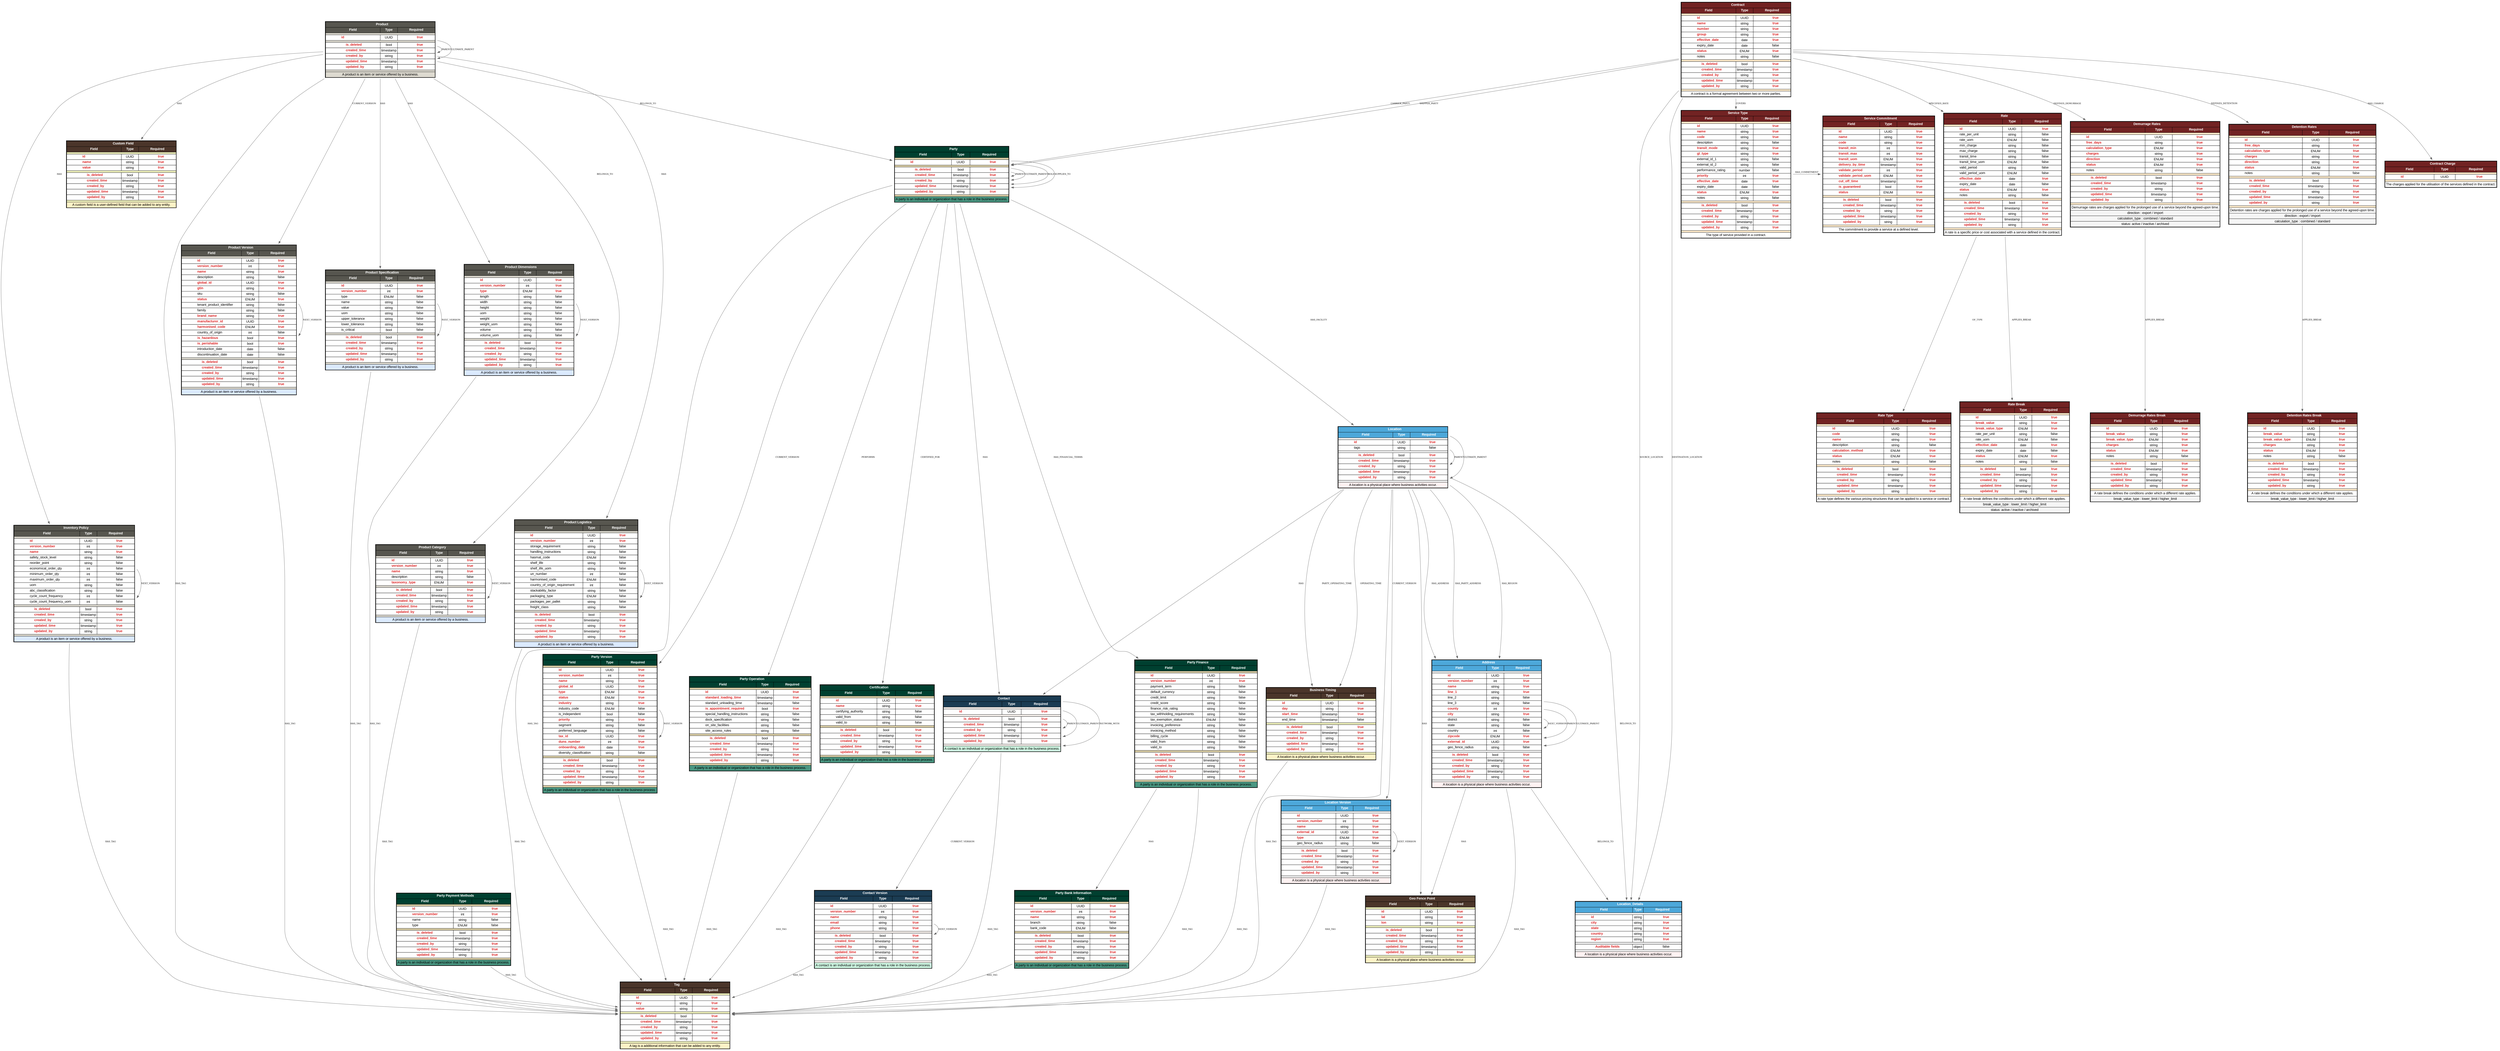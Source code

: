 // Converted Data Model Schema
// Version: 1.0
// Converted from old schema format

digraph converted_data_model_schema {
rankdir=TB;
    node [shape="none", fontname="Arial"];

// Party
party [label=<
<TABLE BORDER="2" CELLBORDER="1" CELLSPACING="0" CELLPADDING="3">
    <TR>
        <TD BGCOLOR="#004030" COLSPAN="3">
            <FONT COLOR="white"><B>Party</B></FONT>
        </TD>
    </TR>
    <TR>
        <TD BGCOLOR="#004030"><FONT COLOR="white"><B>Field</B></FONT></TD>
        <TD BGCOLOR="#004030"><FONT COLOR="white"><B>Type</B></FONT></TD>
        <TD BGCOLOR="#004030"><FONT COLOR="white"><B>Required</B></FONT></TD>
    </TR>
    <TR><TD COLSPAN="3" BGCOLOR="#DCD0A8" HEIGHT="2"></TD></TR>
        <TR><TD ALIGN="LEFT">                <FONT COLOR="#DC2626"><B>id</B></FONT>        </TD><TD><FONT COLOR="#000000">UUID</FONT></TD><TD ALIGN="CENTER">                <FONT COLOR="#DC2626"><B>true</B></FONT>        </TD></TR>
        <TR><TD COLSPAN="3" BGCOLOR="#DCD0A8" HEIGHT="2"></TD></TR>
            <TR><TD ALIGN="LEFT">                    <FONT COLOR="#DC2626"><B> is_deleted </B></FONT>            </TD><TD><FONT COLOR="#000000">bool</FONT></TD><TD ALIGN="CENTER">                    <FONT COLOR="#DC2626"><B>true</B></FONT>            </TD></TR>
            <TR><TD ALIGN="LEFT">                    <FONT COLOR="#DC2626"><B> created_time </B></FONT>            </TD><TD><FONT COLOR="#000000">timestamp</FONT></TD><TD ALIGN="CENTER">                    <FONT COLOR="#DC2626"><B>true</B></FONT>            </TD></TR>
            <TR><TD ALIGN="LEFT">                    <FONT COLOR="#DC2626"><B> created_by </B></FONT>            </TD><TD><FONT COLOR="#000000">string</FONT></TD><TD ALIGN="CENTER">                    <FONT COLOR="#DC2626"><B>true</B></FONT>            </TD></TR>
            <TR><TD ALIGN="LEFT">                    <FONT COLOR="#DC2626"><B> updated_time </B></FONT>            </TD><TD><FONT COLOR="#000000">timestamp</FONT></TD><TD ALIGN="CENTER">                    <FONT COLOR="#DC2626"><B>true</B></FONT>            </TD></TR>
            <TR><TD ALIGN="LEFT">                    <FONT COLOR="#DC2626"><B> updated_by </B></FONT>            </TD><TD><FONT COLOR="#000000">string</FONT></TD><TD ALIGN="CENTER">                    <FONT COLOR="#DC2626"><B>true</B></FONT>            </TD></TR>
        <TR><TD COLSPAN="3" BGCOLOR="#DCD0A8" HEIGHT="2"></TD></TR>
        <TR><TD COLSPAN="3" BGCOLOR="#4A9782">A party is an individual or organization that has a role in the business process.</TD></TR>
</TABLE>
>];
// Party Version
party_version [label=<
<TABLE BORDER="2" CELLBORDER="1" CELLSPACING="0" CELLPADDING="3">
    <TR>
        <TD BGCOLOR="#004030" COLSPAN="3">
            <FONT COLOR="white"><B>Party Version</B></FONT>
        </TD>
    </TR>
    <TR>
        <TD BGCOLOR="#004030"><FONT COLOR="white"><B>Field</B></FONT></TD>
        <TD BGCOLOR="#004030"><FONT COLOR="white"><B>Type</B></FONT></TD>
        <TD BGCOLOR="#004030"><FONT COLOR="white"><B>Required</B></FONT></TD>
    </TR>
    <TR><TD COLSPAN="3" BGCOLOR="#DCD0A8" HEIGHT="2"></TD></TR>
        <TR><TD ALIGN="LEFT">                <FONT COLOR="#DC2626"><B>id</B></FONT>        </TD><TD><FONT COLOR="#000000">UUID</FONT></TD><TD ALIGN="CENTER">                <FONT COLOR="#DC2626"><B>true</B></FONT>        </TD></TR>
        <TR><TD ALIGN="LEFT">                <FONT COLOR="#DC2626"><B>version_number</B></FONT>        </TD><TD><FONT COLOR="#000000">int</FONT></TD><TD ALIGN="CENTER">                <FONT COLOR="#DC2626"><B>true</B></FONT>        </TD></TR>
        <TR><TD ALIGN="LEFT">                <FONT COLOR="#DC2626"><B>name</B></FONT>        </TD><TD><FONT COLOR="#000000">string</FONT></TD><TD ALIGN="CENTER">                <FONT COLOR="#DC2626"><B>true</B></FONT>        </TD></TR>
        <TR><TD ALIGN="LEFT">                <FONT COLOR="#DC2626"><B>global_id</B></FONT>        </TD><TD><FONT COLOR="#000000">UUID</FONT></TD><TD ALIGN="CENTER">                <FONT COLOR="#DC2626"><B>true</B></FONT>        </TD></TR>
        <TR><TD ALIGN="LEFT">                <FONT COLOR="#DC2626"><B>type</B></FONT>        </TD><TD><FONT COLOR="#000000">ENUM</FONT></TD><TD ALIGN="CENTER">                <FONT COLOR="#DC2626"><B>true</B></FONT>        </TD></TR>
        <TR><TD ALIGN="LEFT">                <FONT COLOR="#DC2626"><B>status</B></FONT>        </TD><TD><FONT COLOR="#000000">ENUM</FONT></TD><TD ALIGN="CENTER">                <FONT COLOR="#DC2626"><B>true</B></FONT>        </TD></TR>
        <TR><TD ALIGN="LEFT">                <FONT COLOR="#DC2626"><B>industry</B></FONT>        </TD><TD><FONT COLOR="#000000">string</FONT></TD><TD ALIGN="CENTER">                <FONT COLOR="#DC2626"><B>true</B></FONT>        </TD></TR>
        <TR><TD ALIGN="LEFT">                <FONT COLOR="#000000">industry_code</FONT>        </TD><TD><FONT COLOR="#000000">ENUM</FONT></TD><TD ALIGN="CENTER">                <FONT COLOR="#000000">false</FONT>        </TD></TR>
        <TR><TD ALIGN="LEFT">                <FONT COLOR="#000000">is_independent</FONT>        </TD><TD><FONT COLOR="#000000">bool</FONT></TD><TD ALIGN="CENTER">                <FONT COLOR="#000000">false</FONT>        </TD></TR>
        <TR><TD ALIGN="LEFT">                <FONT COLOR="#DC2626"><B>priority</B></FONT>        </TD><TD><FONT COLOR="#000000">string</FONT></TD><TD ALIGN="CENTER">                <FONT COLOR="#DC2626"><B>true</B></FONT>        </TD></TR>
        <TR><TD ALIGN="LEFT">                <FONT COLOR="#000000">segment</FONT>        </TD><TD><FONT COLOR="#000000">string</FONT></TD><TD ALIGN="CENTER">                <FONT COLOR="#000000">false</FONT>        </TD></TR>
        <TR><TD ALIGN="LEFT">                <FONT COLOR="#000000">preferred_language</FONT>        </TD><TD><FONT COLOR="#000000">string</FONT></TD><TD ALIGN="CENTER">                <FONT COLOR="#000000">false</FONT>        </TD></TR>
        <TR><TD ALIGN="LEFT">                <FONT COLOR="#DC2626"><B>tax_id</B></FONT>        </TD><TD><FONT COLOR="#000000">UUID</FONT></TD><TD ALIGN="CENTER">                <FONT COLOR="#DC2626"><B>true</B></FONT>        </TD></TR>
        <TR><TD ALIGN="LEFT">                <FONT COLOR="#DC2626"><B>duns_number</B></FONT>        </TD><TD><FONT COLOR="#000000">int</FONT></TD><TD ALIGN="CENTER">                <FONT COLOR="#DC2626"><B>true</B></FONT>        </TD></TR>
        <TR><TD ALIGN="LEFT">                <FONT COLOR="#DC2626"><B>onboarding_date</B></FONT>        </TD><TD><FONT COLOR="#000000">date</FONT></TD><TD ALIGN="CENTER">                <FONT COLOR="#DC2626"><B>true</B></FONT>        </TD></TR>
        <TR><TD ALIGN="LEFT">                <FONT COLOR="#000000">diversity_classification</FONT>        </TD><TD><FONT COLOR="#000000">string</FONT></TD><TD ALIGN="CENTER">                <FONT COLOR="#000000">false</FONT>        </TD></TR>
        <TR><TD COLSPAN="3" BGCOLOR="#DCD0A8" HEIGHT="2"></TD></TR>
            <TR><TD ALIGN="LEFT">                    <FONT COLOR="#DC2626"><B> is_deleted </B></FONT>            </TD><TD><FONT COLOR="#000000">bool</FONT></TD><TD ALIGN="CENTER">                    <FONT COLOR="#DC2626"><B>true</B></FONT>            </TD></TR>
            <TR><TD ALIGN="LEFT">                    <FONT COLOR="#DC2626"><B> created_time </B></FONT>            </TD><TD><FONT COLOR="#000000">timestamp</FONT></TD><TD ALIGN="CENTER">                    <FONT COLOR="#DC2626"><B>true</B></FONT>            </TD></TR>
            <TR><TD ALIGN="LEFT">                    <FONT COLOR="#DC2626"><B> created_by </B></FONT>            </TD><TD><FONT COLOR="#000000">string</FONT></TD><TD ALIGN="CENTER">                    <FONT COLOR="#DC2626"><B>true</B></FONT>            </TD></TR>
            <TR><TD ALIGN="LEFT">                    <FONT COLOR="#DC2626"><B> updated_time </B></FONT>            </TD><TD><FONT COLOR="#000000">timestamp</FONT></TD><TD ALIGN="CENTER">                    <FONT COLOR="#DC2626"><B>true</B></FONT>            </TD></TR>
            <TR><TD ALIGN="LEFT">                    <FONT COLOR="#DC2626"><B> updated_by </B></FONT>            </TD><TD><FONT COLOR="#000000">string</FONT></TD><TD ALIGN="CENTER">                    <FONT COLOR="#DC2626"><B>true</B></FONT>            </TD></TR>
        <TR><TD COLSPAN="3" BGCOLOR="#DCD0A8" HEIGHT="2"></TD></TR>
        <TR><TD COLSPAN="3" BGCOLOR="#4A9782">A party is an individual or organization that has a role in the business process.</TD></TR>
</TABLE>
>];
// Party Operation
party_operation [label=<
<TABLE BORDER="2" CELLBORDER="1" CELLSPACING="0" CELLPADDING="3">
    <TR>
        <TD BGCOLOR="#004030" COLSPAN="3">
            <FONT COLOR="white"><B>Party Operation</B></FONT>
        </TD>
    </TR>
    <TR>
        <TD BGCOLOR="#004030"><FONT COLOR="white"><B>Field</B></FONT></TD>
        <TD BGCOLOR="#004030"><FONT COLOR="white"><B>Type</B></FONT></TD>
        <TD BGCOLOR="#004030"><FONT COLOR="white"><B>Required</B></FONT></TD>
    </TR>
    <TR><TD COLSPAN="3" BGCOLOR="#DCD0A8" HEIGHT="2"></TD></TR>
        <TR><TD ALIGN="LEFT">                <FONT COLOR="#DC2626"><B>id</B></FONT>        </TD><TD><FONT COLOR="#000000">UUID</FONT></TD><TD ALIGN="CENTER">                <FONT COLOR="#DC2626"><B>true</B></FONT>        </TD></TR>
        <TR><TD ALIGN="LEFT">                <FONT COLOR="#DC2626"><B>standard_loading_time</B></FONT>        </TD><TD><FONT COLOR="#000000">timestamp</FONT></TD><TD ALIGN="CENTER">                <FONT COLOR="#DC2626"><B>true</B></FONT>        </TD></TR>
        <TR><TD ALIGN="LEFT">                <FONT COLOR="#000000">standard_unloading_time</FONT>        </TD><TD><FONT COLOR="#000000">timestamp</FONT></TD><TD ALIGN="CENTER">                <FONT COLOR="#000000">false</FONT>        </TD></TR>
        <TR><TD ALIGN="LEFT">                <FONT COLOR="#DC2626"><B>is_appointment_required</B></FONT>        </TD><TD><FONT COLOR="#000000">bool</FONT></TD><TD ALIGN="CENTER">                <FONT COLOR="#DC2626"><B>true</B></FONT>        </TD></TR>
        <TR><TD ALIGN="LEFT">                <FONT COLOR="#000000">special_handling_instructions</FONT>        </TD><TD><FONT COLOR="#000000">string</FONT></TD><TD ALIGN="CENTER">                <FONT COLOR="#000000">false</FONT>        </TD></TR>
        <TR><TD ALIGN="LEFT">                <FONT COLOR="#000000">dock_specification</FONT>        </TD><TD><FONT COLOR="#000000">string</FONT></TD><TD ALIGN="CENTER">                <FONT COLOR="#000000">false</FONT>        </TD></TR>
        <TR><TD ALIGN="LEFT">                <FONT COLOR="#000000">on_site_facilities</FONT>        </TD><TD><FONT COLOR="#000000">string</FONT></TD><TD ALIGN="CENTER">                <FONT COLOR="#000000">false</FONT>        </TD></TR>
        <TR><TD ALIGN="LEFT">                <FONT COLOR="#000000">site_access_rules</FONT>        </TD><TD><FONT COLOR="#000000">string</FONT></TD><TD ALIGN="CENTER">                <FONT COLOR="#000000">false</FONT>        </TD></TR>
        <TR><TD COLSPAN="3" BGCOLOR="#DCD0A8" HEIGHT="2"></TD></TR>
            <TR><TD ALIGN="LEFT">                    <FONT COLOR="#DC2626"><B> is_deleted </B></FONT>            </TD><TD><FONT COLOR="#000000">bool</FONT></TD><TD ALIGN="CENTER">                    <FONT COLOR="#DC2626"><B>true</B></FONT>            </TD></TR>
            <TR><TD ALIGN="LEFT">                    <FONT COLOR="#DC2626"><B> created_time </B></FONT>            </TD><TD><FONT COLOR="#000000">timestamp</FONT></TD><TD ALIGN="CENTER">                    <FONT COLOR="#DC2626"><B>true</B></FONT>            </TD></TR>
            <TR><TD ALIGN="LEFT">                    <FONT COLOR="#DC2626"><B> created_by </B></FONT>            </TD><TD><FONT COLOR="#000000">string</FONT></TD><TD ALIGN="CENTER">                    <FONT COLOR="#DC2626"><B>true</B></FONT>            </TD></TR>
            <TR><TD ALIGN="LEFT">                    <FONT COLOR="#DC2626"><B> updated_time </B></FONT>            </TD><TD><FONT COLOR="#000000">timestamp</FONT></TD><TD ALIGN="CENTER">                    <FONT COLOR="#DC2626"><B>true</B></FONT>            </TD></TR>
            <TR><TD ALIGN="LEFT">                    <FONT COLOR="#DC2626"><B> updated_by </B></FONT>            </TD><TD><FONT COLOR="#000000">string</FONT></TD><TD ALIGN="CENTER">                    <FONT COLOR="#DC2626"><B>true</B></FONT>            </TD></TR>
        <TR><TD COLSPAN="3" BGCOLOR="#DCD0A8" HEIGHT="2"></TD></TR>
        <TR><TD COLSPAN="3" BGCOLOR="#4A9782">A party is an individual or organization that has a role in the business process.</TD></TR>
</TABLE>
>];
// Certification
certification [label=<
<TABLE BORDER="2" CELLBORDER="1" CELLSPACING="0" CELLPADDING="3">
    <TR>
        <TD BGCOLOR="#004030" COLSPAN="3">
            <FONT COLOR="white"><B>Certification</B></FONT>
        </TD>
    </TR>
    <TR>
        <TD BGCOLOR="#004030"><FONT COLOR="white"><B>Field</B></FONT></TD>
        <TD BGCOLOR="#004030"><FONT COLOR="white"><B>Type</B></FONT></TD>
        <TD BGCOLOR="#004030"><FONT COLOR="white"><B>Required</B></FONT></TD>
    </TR>
    <TR><TD COLSPAN="3" BGCOLOR="#DCD0A8" HEIGHT="2"></TD></TR>
        <TR><TD ALIGN="LEFT">                <FONT COLOR="#DC2626"><B>id</B></FONT>        </TD><TD><FONT COLOR="#000000">UUID</FONT></TD><TD ALIGN="CENTER">                <FONT COLOR="#DC2626"><B>true</B></FONT>        </TD></TR>
        <TR><TD ALIGN="LEFT">                <FONT COLOR="#DC2626"><B>name</B></FONT>        </TD><TD><FONT COLOR="#000000">string</FONT></TD><TD ALIGN="CENTER">                <FONT COLOR="#DC2626"><B>true</B></FONT>        </TD></TR>
        <TR><TD ALIGN="LEFT">                <FONT COLOR="#000000">certifying_authority</FONT>        </TD><TD><FONT COLOR="#000000">string</FONT></TD><TD ALIGN="CENTER">                <FONT COLOR="#000000">false</FONT>        </TD></TR>
        <TR><TD ALIGN="LEFT">                <FONT COLOR="#000000">valid_from</FONT>        </TD><TD><FONT COLOR="#000000">string</FONT></TD><TD ALIGN="CENTER">                <FONT COLOR="#000000">false</FONT>        </TD></TR>
        <TR><TD ALIGN="LEFT">                <FONT COLOR="#000000">valid_to</FONT>        </TD><TD><FONT COLOR="#000000">string</FONT></TD><TD ALIGN="CENTER">                <FONT COLOR="#000000">false</FONT>        </TD></TR>
        <TR><TD COLSPAN="3" BGCOLOR="#DCD0A8" HEIGHT="2"></TD></TR>
            <TR><TD ALIGN="LEFT">                    <FONT COLOR="#DC2626"><B> is_deleted </B></FONT>            </TD><TD><FONT COLOR="#000000">bool</FONT></TD><TD ALIGN="CENTER">                    <FONT COLOR="#DC2626"><B>true</B></FONT>            </TD></TR>
            <TR><TD ALIGN="LEFT">                    <FONT COLOR="#DC2626"><B> created_time </B></FONT>            </TD><TD><FONT COLOR="#000000">timestamp</FONT></TD><TD ALIGN="CENTER">                    <FONT COLOR="#DC2626"><B>true</B></FONT>            </TD></TR>
            <TR><TD ALIGN="LEFT">                    <FONT COLOR="#DC2626"><B> created_by </B></FONT>            </TD><TD><FONT COLOR="#000000">string</FONT></TD><TD ALIGN="CENTER">                    <FONT COLOR="#DC2626"><B>true</B></FONT>            </TD></TR>
            <TR><TD ALIGN="LEFT">                    <FONT COLOR="#DC2626"><B> updated_time </B></FONT>            </TD><TD><FONT COLOR="#000000">timestamp</FONT></TD><TD ALIGN="CENTER">                    <FONT COLOR="#DC2626"><B>true</B></FONT>            </TD></TR>
            <TR><TD ALIGN="LEFT">                    <FONT COLOR="#DC2626"><B> updated_by </B></FONT>            </TD><TD><FONT COLOR="#000000">string</FONT></TD><TD ALIGN="CENTER">                    <FONT COLOR="#DC2626"><B>true</B></FONT>            </TD></TR>
        <TR><TD COLSPAN="3" BGCOLOR="#DCD0A8" HEIGHT="2"></TD></TR>
        <TR><TD COLSPAN="3" BGCOLOR="#4A9782">A party is an individual or organization that has a role in the business process.</TD></TR>
</TABLE>
>];
// Party Finance
party_finance [label=<
<TABLE BORDER="2" CELLBORDER="1" CELLSPACING="0" CELLPADDING="3">
    <TR>
        <TD BGCOLOR="#004030" COLSPAN="3">
            <FONT COLOR="white"><B>Party Finance</B></FONT>
        </TD>
    </TR>
    <TR>
        <TD BGCOLOR="#004030"><FONT COLOR="white"><B>Field</B></FONT></TD>
        <TD BGCOLOR="#004030"><FONT COLOR="white"><B>Type</B></FONT></TD>
        <TD BGCOLOR="#004030"><FONT COLOR="white"><B>Required</B></FONT></TD>
    </TR>
    <TR><TD COLSPAN="3" BGCOLOR="#DCD0A8" HEIGHT="2"></TD></TR>
        <TR><TD ALIGN="LEFT">                <FONT COLOR="#DC2626"><B>id</B></FONT>        </TD><TD><FONT COLOR="#000000">UUID</FONT></TD><TD ALIGN="CENTER">                <FONT COLOR="#DC2626"><B>true</B></FONT>        </TD></TR>
        <TR><TD ALIGN="LEFT">                <FONT COLOR="#DC2626"><B>version_number</B></FONT>        </TD><TD><FONT COLOR="#000000">int</FONT></TD><TD ALIGN="CENTER">                <FONT COLOR="#DC2626"><B>true</B></FONT>        </TD></TR>
        <TR><TD ALIGN="LEFT">                <FONT COLOR="#000000">payment_term</FONT>        </TD><TD><FONT COLOR="#000000">string</FONT></TD><TD ALIGN="CENTER">                <FONT COLOR="#000000">false</FONT>        </TD></TR>
        <TR><TD ALIGN="LEFT">                <FONT COLOR="#000000">default_currency</FONT>        </TD><TD><FONT COLOR="#000000">string</FONT></TD><TD ALIGN="CENTER">                <FONT COLOR="#000000">false</FONT>        </TD></TR>
        <TR><TD ALIGN="LEFT">                <FONT COLOR="#000000">credit_limit</FONT>        </TD><TD><FONT COLOR="#000000">string</FONT></TD><TD ALIGN="CENTER">                <FONT COLOR="#000000">false</FONT>        </TD></TR>
        <TR><TD ALIGN="LEFT">                <FONT COLOR="#000000">credit_score</FONT>        </TD><TD><FONT COLOR="#000000">string</FONT></TD><TD ALIGN="CENTER">                <FONT COLOR="#000000">false</FONT>        </TD></TR>
        <TR><TD ALIGN="LEFT">                <FONT COLOR="#000000">finance_risk_rating</FONT>        </TD><TD><FONT COLOR="#000000">string</FONT></TD><TD ALIGN="CENTER">                <FONT COLOR="#000000">false</FONT>        </TD></TR>
        <TR><TD ALIGN="LEFT">                <FONT COLOR="#000000">tax_withholding_requirements</FONT>        </TD><TD><FONT COLOR="#000000">string</FONT></TD><TD ALIGN="CENTER">                <FONT COLOR="#000000">false</FONT>        </TD></TR>
        <TR><TD ALIGN="LEFT">                <FONT COLOR="#000000">tax_exemption_status</FONT>        </TD><TD><FONT COLOR="#000000">ENUM</FONT></TD><TD ALIGN="CENTER">                <FONT COLOR="#000000">false</FONT>        </TD></TR>
        <TR><TD ALIGN="LEFT">                <FONT COLOR="#000000">invoicing_preference</FONT>        </TD><TD><FONT COLOR="#000000">string</FONT></TD><TD ALIGN="CENTER">                <FONT COLOR="#000000">false</FONT>        </TD></TR>
        <TR><TD ALIGN="LEFT">                <FONT COLOR="#000000">invoicing_method</FONT>        </TD><TD><FONT COLOR="#000000">string</FONT></TD><TD ALIGN="CENTER">                <FONT COLOR="#000000">false</FONT>        </TD></TR>
        <TR><TD ALIGN="LEFT">                <FONT COLOR="#000000">billing_cycle</FONT>        </TD><TD><FONT COLOR="#000000">string</FONT></TD><TD ALIGN="CENTER">                <FONT COLOR="#000000">false</FONT>        </TD></TR>
        <TR><TD ALIGN="LEFT">                <FONT COLOR="#000000">valid_from</FONT>        </TD><TD><FONT COLOR="#000000">string</FONT></TD><TD ALIGN="CENTER">                <FONT COLOR="#000000">false</FONT>        </TD></TR>
        <TR><TD ALIGN="LEFT">                <FONT COLOR="#000000">valid_to</FONT>        </TD><TD><FONT COLOR="#000000">string</FONT></TD><TD ALIGN="CENTER">                <FONT COLOR="#000000">false</FONT>        </TD></TR>
        <TR><TD COLSPAN="3" BGCOLOR="#DCD0A8" HEIGHT="2"></TD></TR>
            <TR><TD ALIGN="LEFT">                    <FONT COLOR="#DC2626"><B> is_deleted </B></FONT>            </TD><TD><FONT COLOR="#000000">bool</FONT></TD><TD ALIGN="CENTER">                    <FONT COLOR="#DC2626"><B>true</B></FONT>            </TD></TR>
            <TR><TD ALIGN="LEFT">                    <FONT COLOR="#DC2626"><B> created_time </B></FONT>            </TD><TD><FONT COLOR="#000000">timestamp</FONT></TD><TD ALIGN="CENTER">                    <FONT COLOR="#DC2626"><B>true</B></FONT>            </TD></TR>
            <TR><TD ALIGN="LEFT">                    <FONT COLOR="#DC2626"><B> created_by </B></FONT>            </TD><TD><FONT COLOR="#000000">string</FONT></TD><TD ALIGN="CENTER">                    <FONT COLOR="#DC2626"><B>true</B></FONT>            </TD></TR>
            <TR><TD ALIGN="LEFT">                    <FONT COLOR="#DC2626"><B> updated_time </B></FONT>            </TD><TD><FONT COLOR="#000000">timestamp</FONT></TD><TD ALIGN="CENTER">                    <FONT COLOR="#DC2626"><B>true</B></FONT>            </TD></TR>
            <TR><TD ALIGN="LEFT">                    <FONT COLOR="#DC2626"><B> updated_by </B></FONT>            </TD><TD><FONT COLOR="#000000">string</FONT></TD><TD ALIGN="CENTER">                    <FONT COLOR="#DC2626"><B>true</B></FONT>            </TD></TR>
        <TR><TD COLSPAN="3" BGCOLOR="#DCD0A8" HEIGHT="2"></TD></TR>
        <TR><TD COLSPAN="3" BGCOLOR="#4A9782">A party is an individual or organization that has a role in the business process.</TD></TR>
</TABLE>
>];
// Party Bank Information
party_bank_information [label=<
<TABLE BORDER="2" CELLBORDER="1" CELLSPACING="0" CELLPADDING="3">
    <TR>
        <TD BGCOLOR="#004030" COLSPAN="3">
            <FONT COLOR="white"><B>Party Bank Information</B></FONT>
        </TD>
    </TR>
    <TR>
        <TD BGCOLOR="#004030"><FONT COLOR="white"><B>Field</B></FONT></TD>
        <TD BGCOLOR="#004030"><FONT COLOR="white"><B>Type</B></FONT></TD>
        <TD BGCOLOR="#004030"><FONT COLOR="white"><B>Required</B></FONT></TD>
    </TR>
    <TR><TD COLSPAN="3" BGCOLOR="#DCD0A8" HEIGHT="2"></TD></TR>
        <TR><TD ALIGN="LEFT">                <FONT COLOR="#DC2626"><B>id</B></FONT>        </TD><TD><FONT COLOR="#000000">UUID</FONT></TD><TD ALIGN="CENTER">                <FONT COLOR="#DC2626"><B>true</B></FONT>        </TD></TR>
        <TR><TD ALIGN="LEFT">                <FONT COLOR="#DC2626"><B>version_number</B></FONT>        </TD><TD><FONT COLOR="#000000">int</FONT></TD><TD ALIGN="CENTER">                <FONT COLOR="#DC2626"><B>true</B></FONT>        </TD></TR>
        <TR><TD ALIGN="LEFT">                <FONT COLOR="#DC2626"><B>name</B></FONT>        </TD><TD><FONT COLOR="#000000">string</FONT></TD><TD ALIGN="CENTER">                <FONT COLOR="#DC2626"><B>true</B></FONT>        </TD></TR>
        <TR><TD ALIGN="LEFT">                <FONT COLOR="#000000">branch</FONT>        </TD><TD><FONT COLOR="#000000">string</FONT></TD><TD ALIGN="CENTER">                <FONT COLOR="#000000">false</FONT>        </TD></TR>
        <TR><TD ALIGN="LEFT">                <FONT COLOR="#000000">bank_code</FONT>        </TD><TD><FONT COLOR="#000000">ENUM</FONT></TD><TD ALIGN="CENTER">                <FONT COLOR="#000000">false</FONT>        </TD></TR>
        <TR><TD COLSPAN="3" BGCOLOR="#DCD0A8" HEIGHT="2"></TD></TR>
            <TR><TD ALIGN="LEFT">                    <FONT COLOR="#DC2626"><B> is_deleted </B></FONT>            </TD><TD><FONT COLOR="#000000">bool</FONT></TD><TD ALIGN="CENTER">                    <FONT COLOR="#DC2626"><B>true</B></FONT>            </TD></TR>
            <TR><TD ALIGN="LEFT">                    <FONT COLOR="#DC2626"><B> created_time </B></FONT>            </TD><TD><FONT COLOR="#000000">timestamp</FONT></TD><TD ALIGN="CENTER">                    <FONT COLOR="#DC2626"><B>true</B></FONT>            </TD></TR>
            <TR><TD ALIGN="LEFT">                    <FONT COLOR="#DC2626"><B> created_by </B></FONT>            </TD><TD><FONT COLOR="#000000">string</FONT></TD><TD ALIGN="CENTER">                    <FONT COLOR="#DC2626"><B>true</B></FONT>            </TD></TR>
            <TR><TD ALIGN="LEFT">                    <FONT COLOR="#DC2626"><B> updated_time </B></FONT>            </TD><TD><FONT COLOR="#000000">timestamp</FONT></TD><TD ALIGN="CENTER">                    <FONT COLOR="#DC2626"><B>true</B></FONT>            </TD></TR>
            <TR><TD ALIGN="LEFT">                    <FONT COLOR="#DC2626"><B> updated_by </B></FONT>            </TD><TD><FONT COLOR="#000000">string</FONT></TD><TD ALIGN="CENTER">                    <FONT COLOR="#DC2626"><B>true</B></FONT>            </TD></TR>
        <TR><TD COLSPAN="3" BGCOLOR="#DCD0A8" HEIGHT="2"></TD></TR>
        <TR><TD COLSPAN="3" BGCOLOR="#4A9782">A party is an individual or organization that has a role in the business process.</TD></TR>
</TABLE>
>];
// Party Payment Methods
party_payment_methods [label=<
<TABLE BORDER="2" CELLBORDER="1" CELLSPACING="0" CELLPADDING="3">
    <TR>
        <TD BGCOLOR="#004030" COLSPAN="3">
            <FONT COLOR="white"><B>Party Payment Methods</B></FONT>
        </TD>
    </TR>
    <TR>
        <TD BGCOLOR="#004030"><FONT COLOR="white"><B>Field</B></FONT></TD>
        <TD BGCOLOR="#004030"><FONT COLOR="white"><B>Type</B></FONT></TD>
        <TD BGCOLOR="#004030"><FONT COLOR="white"><B>Required</B></FONT></TD>
    </TR>
    <TR><TD COLSPAN="3" BGCOLOR="#DCD0A8" HEIGHT="2"></TD></TR>
        <TR><TD ALIGN="LEFT">                <FONT COLOR="#DC2626"><B>id</B></FONT>        </TD><TD><FONT COLOR="#000000">UUID</FONT></TD><TD ALIGN="CENTER">                <FONT COLOR="#DC2626"><B>true</B></FONT>        </TD></TR>
        <TR><TD ALIGN="LEFT">                <FONT COLOR="#DC2626"><B>version_number</B></FONT>        </TD><TD><FONT COLOR="#000000">int</FONT></TD><TD ALIGN="CENTER">                <FONT COLOR="#DC2626"><B>true</B></FONT>        </TD></TR>
        <TR><TD ALIGN="LEFT">                <FONT COLOR="#000000">name</FONT>        </TD><TD><FONT COLOR="#000000">string</FONT></TD><TD ALIGN="CENTER">                <FONT COLOR="#000000">false</FONT>        </TD></TR>
        <TR><TD ALIGN="LEFT">                <FONT COLOR="#000000">type</FONT>        </TD><TD><FONT COLOR="#000000">ENUM</FONT></TD><TD ALIGN="CENTER">                <FONT COLOR="#000000">false</FONT>        </TD></TR>
        <TR><TD COLSPAN="3" BGCOLOR="#DCD0A8" HEIGHT="2"></TD></TR>
            <TR><TD ALIGN="LEFT">                    <FONT COLOR="#DC2626"><B> is_deleted </B></FONT>            </TD><TD><FONT COLOR="#000000">bool</FONT></TD><TD ALIGN="CENTER">                    <FONT COLOR="#DC2626"><B>true</B></FONT>            </TD></TR>
            <TR><TD ALIGN="LEFT">                    <FONT COLOR="#DC2626"><B> created_time </B></FONT>            </TD><TD><FONT COLOR="#000000">timestamp</FONT></TD><TD ALIGN="CENTER">                    <FONT COLOR="#DC2626"><B>true</B></FONT>            </TD></TR>
            <TR><TD ALIGN="LEFT">                    <FONT COLOR="#DC2626"><B> created_by </B></FONT>            </TD><TD><FONT COLOR="#000000">string</FONT></TD><TD ALIGN="CENTER">                    <FONT COLOR="#DC2626"><B>true</B></FONT>            </TD></TR>
            <TR><TD ALIGN="LEFT">                    <FONT COLOR="#DC2626"><B> updated_time </B></FONT>            </TD><TD><FONT COLOR="#000000">timestamp</FONT></TD><TD ALIGN="CENTER">                    <FONT COLOR="#DC2626"><B>true</B></FONT>            </TD></TR>
            <TR><TD ALIGN="LEFT">                    <FONT COLOR="#DC2626"><B> updated_by </B></FONT>            </TD><TD><FONT COLOR="#000000">string</FONT></TD><TD ALIGN="CENTER">                    <FONT COLOR="#DC2626"><B>true</B></FONT>            </TD></TR>
        <TR><TD COLSPAN="3" BGCOLOR="#DCD0A8" HEIGHT="2"></TD></TR>
        <TR><TD COLSPAN="3" BGCOLOR="#4A9782">A party is an individual or organization that has a role in the business process.</TD></TR>
</TABLE>
>];
// Product
product [label=<
<TABLE BORDER="2" CELLBORDER="1" CELLSPACING="0" CELLPADDING="3">
    <TR>
        <TD BGCOLOR="#57564F" COLSPAN="3">
            <FONT COLOR="white"><B>Product</B></FONT>
        </TD>
    </TR>
    <TR>
        <TD BGCOLOR="#57564F"><FONT COLOR="white"><B>Field</B></FONT></TD>
        <TD BGCOLOR="#57564F"><FONT COLOR="white"><B>Type</B></FONT></TD>
        <TD BGCOLOR="#57564F"><FONT COLOR="white"><B>Required</B></FONT></TD>
    </TR>
    <TR><TD COLSPAN="3" BGCOLOR="#DDDAD0" HEIGHT="2"></TD></TR>
        <TR><TD ALIGN="LEFT">                <FONT COLOR="#DC2626"><B>id</B></FONT>        </TD><TD><FONT COLOR="#000000">UUID</FONT></TD><TD ALIGN="CENTER">                <FONT COLOR="#DC2626"><B>true</B></FONT>        </TD></TR>
        <TR><TD COLSPAN="3" BGCOLOR="#DDDAD0" HEIGHT="2"></TD></TR>
            <TR><TD ALIGN="LEFT">                    <FONT COLOR="#DC2626"><B> is_deleted </B></FONT>            </TD><TD><FONT COLOR="#000000">bool</FONT></TD><TD ALIGN="CENTER">                    <FONT COLOR="#DC2626"><B>true</B></FONT>            </TD></TR>
            <TR><TD ALIGN="LEFT">                    <FONT COLOR="#DC2626"><B> created_time </B></FONT>            </TD><TD><FONT COLOR="#000000">timestamp</FONT></TD><TD ALIGN="CENTER">                    <FONT COLOR="#DC2626"><B>true</B></FONT>            </TD></TR>
            <TR><TD ALIGN="LEFT">                    <FONT COLOR="#DC2626"><B> created_by </B></FONT>            </TD><TD><FONT COLOR="#000000">string</FONT></TD><TD ALIGN="CENTER">                    <FONT COLOR="#DC2626"><B>true</B></FONT>            </TD></TR>
            <TR><TD ALIGN="LEFT">                    <FONT COLOR="#DC2626"><B> updated_time </B></FONT>            </TD><TD><FONT COLOR="#000000">timestamp</FONT></TD><TD ALIGN="CENTER">                    <FONT COLOR="#DC2626"><B>true</B></FONT>            </TD></TR>
            <TR><TD ALIGN="LEFT">                    <FONT COLOR="#DC2626"><B> updated_by </B></FONT>            </TD><TD><FONT COLOR="#000000">string</FONT></TD><TD ALIGN="CENTER">                    <FONT COLOR="#DC2626"><B>true</B></FONT>            </TD></TR>
        <TR><TD COLSPAN="3" BGCOLOR="#DDDAD0" HEIGHT="2"></TD></TR>
        <TR><TD COLSPAN="3" BGCOLOR="#DDDAD0">A product is an item or service offered by a business.</TD></TR>
</TABLE>
>];
// Product Version
product_version [label=<
<TABLE BORDER="2" CELLBORDER="1" CELLSPACING="0" CELLPADDING="3">
    <TR>
        <TD BGCOLOR="#57564F" COLSPAN="3">
            <FONT COLOR="white"><B>Product Version</B></FONT>
        </TD>
    </TR>
    <TR>
        <TD BGCOLOR="#57564F"><FONT COLOR="white"><B>Field</B></FONT></TD>
        <TD BGCOLOR="#57564F"><FONT COLOR="white"><B>Type</B></FONT></TD>
        <TD BGCOLOR="#57564F"><FONT COLOR="white"><B>Required</B></FONT></TD>
    </TR>
    <TR><TD COLSPAN="3" BGCOLOR="#DDDAD0" HEIGHT="2"></TD></TR>
        <TR><TD ALIGN="LEFT">                <FONT COLOR="#DC2626"><B>id</B></FONT>        </TD><TD><FONT COLOR="#000000">UUID</FONT></TD><TD ALIGN="CENTER">                <FONT COLOR="#DC2626"><B>true</B></FONT>        </TD></TR>
        <TR><TD ALIGN="LEFT">                <FONT COLOR="#DC2626"><B>version_number</B></FONT>        </TD><TD><FONT COLOR="#000000">int</FONT></TD><TD ALIGN="CENTER">                <FONT COLOR="#DC2626"><B>true</B></FONT>        </TD></TR>
        <TR><TD ALIGN="LEFT">                <FONT COLOR="#DC2626"><B>name</B></FONT>        </TD><TD><FONT COLOR="#000000">string</FONT></TD><TD ALIGN="CENTER">                <FONT COLOR="#DC2626"><B>true</B></FONT>        </TD></TR>
        <TR><TD ALIGN="LEFT">                <FONT COLOR="#000000">description</FONT>        </TD><TD><FONT COLOR="#000000">string</FONT></TD><TD ALIGN="CENTER">                <FONT COLOR="#000000">false</FONT>        </TD></TR>
        <TR><TD ALIGN="LEFT">                <FONT COLOR="#DC2626"><B>global_id</B></FONT>        </TD><TD><FONT COLOR="#000000">UUID</FONT></TD><TD ALIGN="CENTER">                <FONT COLOR="#DC2626"><B>true</B></FONT>        </TD></TR>
        <TR><TD ALIGN="LEFT">                <FONT COLOR="#DC2626"><B>gtin</B></FONT>        </TD><TD><FONT COLOR="#000000">string</FONT></TD><TD ALIGN="CENTER">                <FONT COLOR="#DC2626"><B>true</B></FONT>        </TD></TR>
        <TR><TD ALIGN="LEFT">                <FONT COLOR="#000000">sku</FONT>        </TD><TD><FONT COLOR="#000000">string</FONT></TD><TD ALIGN="CENTER">                <FONT COLOR="#000000">false</FONT>        </TD></TR>
        <TR><TD ALIGN="LEFT">                <FONT COLOR="#DC2626"><B>status</B></FONT>        </TD><TD><FONT COLOR="#000000">ENUM</FONT></TD><TD ALIGN="CENTER">                <FONT COLOR="#DC2626"><B>true</B></FONT>        </TD></TR>
        <TR><TD ALIGN="LEFT">                <FONT COLOR="#000000">tenant_product_identifier</FONT>        </TD><TD><FONT COLOR="#000000">string</FONT></TD><TD ALIGN="CENTER">                <FONT COLOR="#000000">false</FONT>        </TD></TR>
        <TR><TD ALIGN="LEFT">                <FONT COLOR="#000000">family</FONT>        </TD><TD><FONT COLOR="#000000">string</FONT></TD><TD ALIGN="CENTER">                <FONT COLOR="#000000">false</FONT>        </TD></TR>
        <TR><TD ALIGN="LEFT">                <FONT COLOR="#DC2626"><B>brand_name</B></FONT>        </TD><TD><FONT COLOR="#000000">string</FONT></TD><TD ALIGN="CENTER">                <FONT COLOR="#DC2626"><B>true</B></FONT>        </TD></TR>
        <TR><TD ALIGN="LEFT">                <FONT COLOR="#DC2626"><B>manufacturer_id</B></FONT>        </TD><TD><FONT COLOR="#000000">UUID</FONT></TD><TD ALIGN="CENTER">                <FONT COLOR="#DC2626"><B>true</B></FONT>        </TD></TR>
        <TR><TD ALIGN="LEFT">                <FONT COLOR="#DC2626"><B>harmonised_code</B></FONT>        </TD><TD><FONT COLOR="#000000">ENUM</FONT></TD><TD ALIGN="CENTER">                <FONT COLOR="#DC2626"><B>true</B></FONT>        </TD></TR>
        <TR><TD ALIGN="LEFT">                <FONT COLOR="#000000">country_of_origin</FONT>        </TD><TD><FONT COLOR="#000000">int</FONT></TD><TD ALIGN="CENTER">                <FONT COLOR="#000000">false</FONT>        </TD></TR>
        <TR><TD ALIGN="LEFT">                <FONT COLOR="#DC2626"><B>is_hazardous</B></FONT>        </TD><TD><FONT COLOR="#000000">bool</FONT></TD><TD ALIGN="CENTER">                <FONT COLOR="#DC2626"><B>true</B></FONT>        </TD></TR>
        <TR><TD ALIGN="LEFT">                <FONT COLOR="#DC2626"><B>is_perishable</B></FONT>        </TD><TD><FONT COLOR="#000000">bool</FONT></TD><TD ALIGN="CENTER">                <FONT COLOR="#DC2626"><B>true</B></FONT>        </TD></TR>
        <TR><TD ALIGN="LEFT">                <FONT COLOR="#000000">introduction_date</FONT>        </TD><TD><FONT COLOR="#000000">date</FONT></TD><TD ALIGN="CENTER">                <FONT COLOR="#000000">false</FONT>        </TD></TR>
        <TR><TD ALIGN="LEFT">                <FONT COLOR="#000000">discontinuation_date</FONT>        </TD><TD><FONT COLOR="#000000">date</FONT></TD><TD ALIGN="CENTER">                <FONT COLOR="#000000">false</FONT>        </TD></TR>
        <TR><TD COLSPAN="3" BGCOLOR="#DDDAD0" HEIGHT="2"></TD></TR>
            <TR><TD ALIGN="LEFT">                    <FONT COLOR="#DC2626"><B> is_deleted </B></FONT>            </TD><TD><FONT COLOR="#000000">bool</FONT></TD><TD ALIGN="CENTER">                    <FONT COLOR="#DC2626"><B>true</B></FONT>            </TD></TR>
            <TR><TD ALIGN="LEFT">                    <FONT COLOR="#DC2626"><B> created_time </B></FONT>            </TD><TD><FONT COLOR="#000000">timestamp</FONT></TD><TD ALIGN="CENTER">                    <FONT COLOR="#DC2626"><B>true</B></FONT>            </TD></TR>
            <TR><TD ALIGN="LEFT">                    <FONT COLOR="#DC2626"><B> created_by </B></FONT>            </TD><TD><FONT COLOR="#000000">string</FONT></TD><TD ALIGN="CENTER">                    <FONT COLOR="#DC2626"><B>true</B></FONT>            </TD></TR>
            <TR><TD ALIGN="LEFT">                    <FONT COLOR="#DC2626"><B> updated_time </B></FONT>            </TD><TD><FONT COLOR="#000000">timestamp</FONT></TD><TD ALIGN="CENTER">                    <FONT COLOR="#DC2626"><B>true</B></FONT>            </TD></TR>
            <TR><TD ALIGN="LEFT">                    <FONT COLOR="#DC2626"><B> updated_by </B></FONT>            </TD><TD><FONT COLOR="#000000">string</FONT></TD><TD ALIGN="CENTER">                    <FONT COLOR="#DC2626"><B>true</B></FONT>            </TD></TR>
        <TR><TD COLSPAN="3" BGCOLOR="#DDDAD0" HEIGHT="2"></TD></TR>
        <TR><TD COLSPAN="3" BGCOLOR="#DBEAFE">A product is an item or service offered by a business.</TD></TR>
</TABLE>
>];
// Product Specification
product_specification [label=<
<TABLE BORDER="2" CELLBORDER="1" CELLSPACING="0" CELLPADDING="3">
    <TR>
        <TD BGCOLOR="#57564F" COLSPAN="3">
            <FONT COLOR="white"><B>Product Specification</B></FONT>
        </TD>
    </TR>
    <TR>
        <TD BGCOLOR="#57564F"><FONT COLOR="white"><B>Field</B></FONT></TD>
        <TD BGCOLOR="#57564F"><FONT COLOR="white"><B>Type</B></FONT></TD>
        <TD BGCOLOR="#57564F"><FONT COLOR="white"><B>Required</B></FONT></TD>
    </TR>
    <TR><TD COLSPAN="3" BGCOLOR="#DDDAD0" HEIGHT="2"></TD></TR>
        <TR><TD ALIGN="LEFT">                <FONT COLOR="#DC2626"><B>id</B></FONT>        </TD><TD><FONT COLOR="#000000">UUID</FONT></TD><TD ALIGN="CENTER">                <FONT COLOR="#DC2626"><B>true</B></FONT>        </TD></TR>
        <TR><TD ALIGN="LEFT">                <FONT COLOR="#DC2626"><B>version_number</B></FONT>        </TD><TD><FONT COLOR="#000000">int</FONT></TD><TD ALIGN="CENTER">                <FONT COLOR="#DC2626"><B>true</B></FONT>        </TD></TR>
        <TR><TD ALIGN="LEFT">                <FONT COLOR="#000000">type</FONT>        </TD><TD><FONT COLOR="#000000">ENUM</FONT></TD><TD ALIGN="CENTER">                <FONT COLOR="#000000">false</FONT>        </TD></TR>
        <TR><TD ALIGN="LEFT">                <FONT COLOR="#000000">name</FONT>        </TD><TD><FONT COLOR="#000000">string</FONT></TD><TD ALIGN="CENTER">                <FONT COLOR="#000000">false</FONT>        </TD></TR>
        <TR><TD ALIGN="LEFT">                <FONT COLOR="#000000">value</FONT>        </TD><TD><FONT COLOR="#000000">string</FONT></TD><TD ALIGN="CENTER">                <FONT COLOR="#000000">false</FONT>        </TD></TR>
        <TR><TD ALIGN="LEFT">                <FONT COLOR="#000000">uom</FONT>        </TD><TD><FONT COLOR="#000000">string</FONT></TD><TD ALIGN="CENTER">                <FONT COLOR="#000000">false</FONT>        </TD></TR>
        <TR><TD ALIGN="LEFT">                <FONT COLOR="#000000">upper_tolerance</FONT>        </TD><TD><FONT COLOR="#000000">string</FONT></TD><TD ALIGN="CENTER">                <FONT COLOR="#000000">false</FONT>        </TD></TR>
        <TR><TD ALIGN="LEFT">                <FONT COLOR="#000000">lower_tolerance</FONT>        </TD><TD><FONT COLOR="#000000">string</FONT></TD><TD ALIGN="CENTER">                <FONT COLOR="#000000">false</FONT>        </TD></TR>
        <TR><TD ALIGN="LEFT">                <FONT COLOR="#000000">is_critical</FONT>        </TD><TD><FONT COLOR="#000000">bool</FONT></TD><TD ALIGN="CENTER">                <FONT COLOR="#000000">false</FONT>        </TD></TR>
        <TR><TD COLSPAN="3" BGCOLOR="#DDDAD0" HEIGHT="2"></TD></TR>
            <TR><TD ALIGN="LEFT">                    <FONT COLOR="#DC2626"><B> is_deleted </B></FONT>            </TD><TD><FONT COLOR="#000000">bool</FONT></TD><TD ALIGN="CENTER">                    <FONT COLOR="#DC2626"><B>true</B></FONT>            </TD></TR>
            <TR><TD ALIGN="LEFT">                    <FONT COLOR="#DC2626"><B> created_time </B></FONT>            </TD><TD><FONT COLOR="#000000">timestamp</FONT></TD><TD ALIGN="CENTER">                    <FONT COLOR="#DC2626"><B>true</B></FONT>            </TD></TR>
            <TR><TD ALIGN="LEFT">                    <FONT COLOR="#DC2626"><B> created_by </B></FONT>            </TD><TD><FONT COLOR="#000000">string</FONT></TD><TD ALIGN="CENTER">                    <FONT COLOR="#DC2626"><B>true</B></FONT>            </TD></TR>
            <TR><TD ALIGN="LEFT">                    <FONT COLOR="#DC2626"><B> updated_time </B></FONT>            </TD><TD><FONT COLOR="#000000">timestamp</FONT></TD><TD ALIGN="CENTER">                    <FONT COLOR="#DC2626"><B>true</B></FONT>            </TD></TR>
            <TR><TD ALIGN="LEFT">                    <FONT COLOR="#DC2626"><B> updated_by </B></FONT>            </TD><TD><FONT COLOR="#000000">string</FONT></TD><TD ALIGN="CENTER">                    <FONT COLOR="#DC2626"><B>true</B></FONT>            </TD></TR>
        <TR><TD COLSPAN="3" BGCOLOR="#DDDAD0" HEIGHT="2"></TD></TR>
        <TR><TD COLSPAN="3" BGCOLOR="#DBEAFE">A product is an item or service offered by a business.</TD></TR>
</TABLE>
>];
// Product Dimensions
product_dimensions [label=<
<TABLE BORDER="2" CELLBORDER="1" CELLSPACING="0" CELLPADDING="3">
    <TR>
        <TD BGCOLOR="#57564F" COLSPAN="3">
            <FONT COLOR="white"><B>Product Dimensions</B></FONT>
        </TD>
    </TR>
    <TR>
        <TD BGCOLOR="#57564F"><FONT COLOR="white"><B>Field</B></FONT></TD>
        <TD BGCOLOR="#57564F"><FONT COLOR="white"><B>Type</B></FONT></TD>
        <TD BGCOLOR="#57564F"><FONT COLOR="white"><B>Required</B></FONT></TD>
    </TR>
    <TR><TD COLSPAN="3" BGCOLOR="#DDDAD0" HEIGHT="2"></TD></TR>
        <TR><TD ALIGN="LEFT">                <FONT COLOR="#DC2626"><B>id</B></FONT>        </TD><TD><FONT COLOR="#000000">UUID</FONT></TD><TD ALIGN="CENTER">                <FONT COLOR="#DC2626"><B>true</B></FONT>        </TD></TR>
        <TR><TD ALIGN="LEFT">                <FONT COLOR="#DC2626"><B>version_number</B></FONT>        </TD><TD><FONT COLOR="#000000">int</FONT></TD><TD ALIGN="CENTER">                <FONT COLOR="#DC2626"><B>true</B></FONT>        </TD></TR>
        <TR><TD ALIGN="LEFT">                <FONT COLOR="#DC2626"><B>type</B></FONT>        </TD><TD><FONT COLOR="#000000">ENUM</FONT></TD><TD ALIGN="CENTER">                <FONT COLOR="#DC2626"><B>true</B></FONT>        </TD></TR>
        <TR><TD ALIGN="LEFT">                <FONT COLOR="#000000">length</FONT>        </TD><TD><FONT COLOR="#000000">string</FONT></TD><TD ALIGN="CENTER">                <FONT COLOR="#000000">false</FONT>        </TD></TR>
        <TR><TD ALIGN="LEFT">                <FONT COLOR="#000000">width</FONT>        </TD><TD><FONT COLOR="#000000">string</FONT></TD><TD ALIGN="CENTER">                <FONT COLOR="#000000">false</FONT>        </TD></TR>
        <TR><TD ALIGN="LEFT">                <FONT COLOR="#000000">height</FONT>        </TD><TD><FONT COLOR="#000000">string</FONT></TD><TD ALIGN="CENTER">                <FONT COLOR="#000000">false</FONT>        </TD></TR>
        <TR><TD ALIGN="LEFT">                <FONT COLOR="#000000">uom</FONT>        </TD><TD><FONT COLOR="#000000">string</FONT></TD><TD ALIGN="CENTER">                <FONT COLOR="#000000">false</FONT>        </TD></TR>
        <TR><TD ALIGN="LEFT">                <FONT COLOR="#000000">weight</FONT>        </TD><TD><FONT COLOR="#000000">string</FONT></TD><TD ALIGN="CENTER">                <FONT COLOR="#000000">false</FONT>        </TD></TR>
        <TR><TD ALIGN="LEFT">                <FONT COLOR="#000000">weight_uom</FONT>        </TD><TD><FONT COLOR="#000000">string</FONT></TD><TD ALIGN="CENTER">                <FONT COLOR="#000000">false</FONT>        </TD></TR>
        <TR><TD ALIGN="LEFT">                <FONT COLOR="#000000">volume</FONT>        </TD><TD><FONT COLOR="#000000">string</FONT></TD><TD ALIGN="CENTER">                <FONT COLOR="#000000">false</FONT>        </TD></TR>
        <TR><TD ALIGN="LEFT">                <FONT COLOR="#000000">volume_uom</FONT>        </TD><TD><FONT COLOR="#000000">string</FONT></TD><TD ALIGN="CENTER">                <FONT COLOR="#000000">false</FONT>        </TD></TR>
        <TR><TD COLSPAN="3" BGCOLOR="#DDDAD0" HEIGHT="2"></TD></TR>
            <TR><TD ALIGN="LEFT">                    <FONT COLOR="#DC2626"><B> is_deleted </B></FONT>            </TD><TD><FONT COLOR="#000000">bool</FONT></TD><TD ALIGN="CENTER">                    <FONT COLOR="#DC2626"><B>true</B></FONT>            </TD></TR>
            <TR><TD ALIGN="LEFT">                    <FONT COLOR="#DC2626"><B> created_time </B></FONT>            </TD><TD><FONT COLOR="#000000">timestamp</FONT></TD><TD ALIGN="CENTER">                    <FONT COLOR="#DC2626"><B>true</B></FONT>            </TD></TR>
            <TR><TD ALIGN="LEFT">                    <FONT COLOR="#DC2626"><B> created_by </B></FONT>            </TD><TD><FONT COLOR="#000000">string</FONT></TD><TD ALIGN="CENTER">                    <FONT COLOR="#DC2626"><B>true</B></FONT>            </TD></TR>
            <TR><TD ALIGN="LEFT">                    <FONT COLOR="#DC2626"><B> updated_time </B></FONT>            </TD><TD><FONT COLOR="#000000">timestamp</FONT></TD><TD ALIGN="CENTER">                    <FONT COLOR="#DC2626"><B>true</B></FONT>            </TD></TR>
            <TR><TD ALIGN="LEFT">                    <FONT COLOR="#DC2626"><B> updated_by </B></FONT>            </TD><TD><FONT COLOR="#000000">string</FONT></TD><TD ALIGN="CENTER">                    <FONT COLOR="#DC2626"><B>true</B></FONT>            </TD></TR>
        <TR><TD COLSPAN="3" BGCOLOR="#DDDAD0" HEIGHT="2"></TD></TR>
        <TR><TD COLSPAN="3" BGCOLOR="#DBEAFE">A product is an item or service offered by a business.</TD></TR>
</TABLE>
>];
// Product Category
product_category [label=<
<TABLE BORDER="2" CELLBORDER="1" CELLSPACING="0" CELLPADDING="3">
    <TR>
        <TD BGCOLOR="#57564F" COLSPAN="3">
            <FONT COLOR="white"><B>Product Category</B></FONT>
        </TD>
    </TR>
    <TR>
        <TD BGCOLOR="#57564F"><FONT COLOR="white"><B>Field</B></FONT></TD>
        <TD BGCOLOR="#57564F"><FONT COLOR="white"><B>Type</B></FONT></TD>
        <TD BGCOLOR="#57564F"><FONT COLOR="white"><B>Required</B></FONT></TD>
    </TR>
    <TR><TD COLSPAN="3" BGCOLOR="#DDDAD0" HEIGHT="2"></TD></TR>
        <TR><TD ALIGN="LEFT">                <FONT COLOR="#DC2626"><B>id</B></FONT>        </TD><TD><FONT COLOR="#000000">UUID</FONT></TD><TD ALIGN="CENTER">                <FONT COLOR="#DC2626"><B>true</B></FONT>        </TD></TR>
        <TR><TD ALIGN="LEFT">                <FONT COLOR="#DC2626"><B>version_number</B></FONT>        </TD><TD><FONT COLOR="#000000">int</FONT></TD><TD ALIGN="CENTER">                <FONT COLOR="#DC2626"><B>true</B></FONT>        </TD></TR>
        <TR><TD ALIGN="LEFT">                <FONT COLOR="#DC2626"><B>name</B></FONT>        </TD><TD><FONT COLOR="#000000">string</FONT></TD><TD ALIGN="CENTER">                <FONT COLOR="#DC2626"><B>true</B></FONT>        </TD></TR>
        <TR><TD ALIGN="LEFT">                <FONT COLOR="#000000">description</FONT>        </TD><TD><FONT COLOR="#000000">string</FONT></TD><TD ALIGN="CENTER">                <FONT COLOR="#000000">false</FONT>        </TD></TR>
        <TR><TD ALIGN="LEFT">                <FONT COLOR="#DC2626"><B>taxonomy_type</B></FONT>        </TD><TD><FONT COLOR="#000000">ENUM</FONT></TD><TD ALIGN="CENTER">                <FONT COLOR="#DC2626"><B>true</B></FONT>        </TD></TR>
        <TR><TD COLSPAN="3" BGCOLOR="#DDDAD0" HEIGHT="2"></TD></TR>
            <TR><TD ALIGN="LEFT">                    <FONT COLOR="#DC2626"><B> is_deleted </B></FONT>            </TD><TD><FONT COLOR="#000000">bool</FONT></TD><TD ALIGN="CENTER">                    <FONT COLOR="#DC2626"><B>true</B></FONT>            </TD></TR>
            <TR><TD ALIGN="LEFT">                    <FONT COLOR="#DC2626"><B> created_time </B></FONT>            </TD><TD><FONT COLOR="#000000">timestamp</FONT></TD><TD ALIGN="CENTER">                    <FONT COLOR="#DC2626"><B>true</B></FONT>            </TD></TR>
            <TR><TD ALIGN="LEFT">                    <FONT COLOR="#DC2626"><B> created_by </B></FONT>            </TD><TD><FONT COLOR="#000000">string</FONT></TD><TD ALIGN="CENTER">                    <FONT COLOR="#DC2626"><B>true</B></FONT>            </TD></TR>
            <TR><TD ALIGN="LEFT">                    <FONT COLOR="#DC2626"><B> updated_time </B></FONT>            </TD><TD><FONT COLOR="#000000">timestamp</FONT></TD><TD ALIGN="CENTER">                    <FONT COLOR="#DC2626"><B>true</B></FONT>            </TD></TR>
            <TR><TD ALIGN="LEFT">                    <FONT COLOR="#DC2626"><B> updated_by </B></FONT>            </TD><TD><FONT COLOR="#000000">string</FONT></TD><TD ALIGN="CENTER">                    <FONT COLOR="#DC2626"><B>true</B></FONT>            </TD></TR>
        <TR><TD COLSPAN="3" BGCOLOR="#DDDAD0" HEIGHT="2"></TD></TR>
        <TR><TD COLSPAN="3" BGCOLOR="#DBEAFE">A product is an item or service offered by a business.</TD></TR>
</TABLE>
>];
// Product Logistics
product_logistics [label=<
<TABLE BORDER="2" CELLBORDER="1" CELLSPACING="0" CELLPADDING="3">
    <TR>
        <TD BGCOLOR="#57564F" COLSPAN="3">
            <FONT COLOR="white"><B>Product Logistics</B></FONT>
        </TD>
    </TR>
    <TR>
        <TD BGCOLOR="#57564F"><FONT COLOR="white"><B>Field</B></FONT></TD>
        <TD BGCOLOR="#57564F"><FONT COLOR="white"><B>Type</B></FONT></TD>
        <TD BGCOLOR="#57564F"><FONT COLOR="white"><B>Required</B></FONT></TD>
    </TR>
    <TR><TD COLSPAN="3" BGCOLOR="#DDDAD0" HEIGHT="2"></TD></TR>
        <TR><TD ALIGN="LEFT">                <FONT COLOR="#DC2626"><B>id</B></FONT>        </TD><TD><FONT COLOR="#000000">UUID</FONT></TD><TD ALIGN="CENTER">                <FONT COLOR="#DC2626"><B>true</B></FONT>        </TD></TR>
        <TR><TD ALIGN="LEFT">                <FONT COLOR="#DC2626"><B>version_number</B></FONT>        </TD><TD><FONT COLOR="#000000">int</FONT></TD><TD ALIGN="CENTER">                <FONT COLOR="#DC2626"><B>true</B></FONT>        </TD></TR>
        <TR><TD ALIGN="LEFT">                <FONT COLOR="#000000">storage_requirement</FONT>        </TD><TD><FONT COLOR="#000000">string</FONT></TD><TD ALIGN="CENTER">                <FONT COLOR="#000000">false</FONT>        </TD></TR>
        <TR><TD ALIGN="LEFT">                <FONT COLOR="#000000">handling_instructions</FONT>        </TD><TD><FONT COLOR="#000000">string</FONT></TD><TD ALIGN="CENTER">                <FONT COLOR="#000000">false</FONT>        </TD></TR>
        <TR><TD ALIGN="LEFT">                <FONT COLOR="#000000">hasmat_code</FONT>        </TD><TD><FONT COLOR="#000000">ENUM</FONT></TD><TD ALIGN="CENTER">                <FONT COLOR="#000000">false</FONT>        </TD></TR>
        <TR><TD ALIGN="LEFT">                <FONT COLOR="#000000">shelf_life</FONT>        </TD><TD><FONT COLOR="#000000">string</FONT></TD><TD ALIGN="CENTER">                <FONT COLOR="#000000">false</FONT>        </TD></TR>
        <TR><TD ALIGN="LEFT">                <FONT COLOR="#000000">shelf_life_uom</FONT>        </TD><TD><FONT COLOR="#000000">string</FONT></TD><TD ALIGN="CENTER">                <FONT COLOR="#000000">false</FONT>        </TD></TR>
        <TR><TD ALIGN="LEFT">                <FONT COLOR="#000000">un_number</FONT>        </TD><TD><FONT COLOR="#000000">int</FONT></TD><TD ALIGN="CENTER">                <FONT COLOR="#000000">false</FONT>        </TD></TR>
        <TR><TD ALIGN="LEFT">                <FONT COLOR="#000000">harmonised_code</FONT>        </TD><TD><FONT COLOR="#000000">ENUM</FONT></TD><TD ALIGN="CENTER">                <FONT COLOR="#000000">false</FONT>        </TD></TR>
        <TR><TD ALIGN="LEFT">                <FONT COLOR="#000000">country_of_origin_requirement</FONT>        </TD><TD><FONT COLOR="#000000">int</FONT></TD><TD ALIGN="CENTER">                <FONT COLOR="#000000">false</FONT>        </TD></TR>
        <TR><TD ALIGN="LEFT">                <FONT COLOR="#000000">stackability_factor</FONT>        </TD><TD><FONT COLOR="#000000">string</FONT></TD><TD ALIGN="CENTER">                <FONT COLOR="#000000">false</FONT>        </TD></TR>
        <TR><TD ALIGN="LEFT">                <FONT COLOR="#000000">packaging_type</FONT>        </TD><TD><FONT COLOR="#000000">ENUM</FONT></TD><TD ALIGN="CENTER">                <FONT COLOR="#000000">false</FONT>        </TD></TR>
        <TR><TD ALIGN="LEFT">                <FONT COLOR="#000000">packages_per_pallet</FONT>        </TD><TD><FONT COLOR="#000000">string</FONT></TD><TD ALIGN="CENTER">                <FONT COLOR="#000000">false</FONT>        </TD></TR>
        <TR><TD ALIGN="LEFT">                <FONT COLOR="#000000">freight_class</FONT>        </TD><TD><FONT COLOR="#000000">string</FONT></TD><TD ALIGN="CENTER">                <FONT COLOR="#000000">false</FONT>        </TD></TR>
        <TR><TD COLSPAN="3" BGCOLOR="#DDDAD0" HEIGHT="2"></TD></TR>
            <TR><TD ALIGN="LEFT">                    <FONT COLOR="#DC2626"><B> is_deleted </B></FONT>            </TD><TD><FONT COLOR="#000000">bool</FONT></TD><TD ALIGN="CENTER">                    <FONT COLOR="#DC2626"><B>true</B></FONT>            </TD></TR>
            <TR><TD ALIGN="LEFT">                    <FONT COLOR="#DC2626"><B> created_time </B></FONT>            </TD><TD><FONT COLOR="#000000">timestamp</FONT></TD><TD ALIGN="CENTER">                    <FONT COLOR="#DC2626"><B>true</B></FONT>            </TD></TR>
            <TR><TD ALIGN="LEFT">                    <FONT COLOR="#DC2626"><B> created_by </B></FONT>            </TD><TD><FONT COLOR="#000000">string</FONT></TD><TD ALIGN="CENTER">                    <FONT COLOR="#DC2626"><B>true</B></FONT>            </TD></TR>
            <TR><TD ALIGN="LEFT">                    <FONT COLOR="#DC2626"><B> updated_time </B></FONT>            </TD><TD><FONT COLOR="#000000">timestamp</FONT></TD><TD ALIGN="CENTER">                    <FONT COLOR="#DC2626"><B>true</B></FONT>            </TD></TR>
            <TR><TD ALIGN="LEFT">                    <FONT COLOR="#DC2626"><B> updated_by </B></FONT>            </TD><TD><FONT COLOR="#000000">string</FONT></TD><TD ALIGN="CENTER">                    <FONT COLOR="#DC2626"><B>true</B></FONT>            </TD></TR>
        <TR><TD COLSPAN="3" BGCOLOR="#DDDAD0" HEIGHT="2"></TD></TR>
        <TR><TD COLSPAN="3" BGCOLOR="#DBEAFE">A product is an item or service offered by a business.</TD></TR>
</TABLE>
>];
// Inventory Policy
inventory_policy [label=<
<TABLE BORDER="2" CELLBORDER="1" CELLSPACING="0" CELLPADDING="3">
    <TR>
        <TD BGCOLOR="#57564F" COLSPAN="3">
            <FONT COLOR="white"><B>Inventory Policy</B></FONT>
        </TD>
    </TR>
    <TR>
        <TD BGCOLOR="#57564F"><FONT COLOR="white"><B>Field</B></FONT></TD>
        <TD BGCOLOR="#57564F"><FONT COLOR="white"><B>Type</B></FONT></TD>
        <TD BGCOLOR="#57564F"><FONT COLOR="white"><B>Required</B></FONT></TD>
    </TR>
    <TR><TD COLSPAN="3" BGCOLOR="#DDDAD0" HEIGHT="2"></TD></TR>
        <TR><TD ALIGN="LEFT">                <FONT COLOR="#DC2626"><B>id</B></FONT>        </TD><TD><FONT COLOR="#000000">UUID</FONT></TD><TD ALIGN="CENTER">                <FONT COLOR="#DC2626"><B>true</B></FONT>        </TD></TR>
        <TR><TD ALIGN="LEFT">                <FONT COLOR="#DC2626"><B>version_number</B></FONT>        </TD><TD><FONT COLOR="#000000">int</FONT></TD><TD ALIGN="CENTER">                <FONT COLOR="#DC2626"><B>true</B></FONT>        </TD></TR>
        <TR><TD ALIGN="LEFT">                <FONT COLOR="#DC2626"><B>name</B></FONT>        </TD><TD><FONT COLOR="#000000">string</FONT></TD><TD ALIGN="CENTER">                <FONT COLOR="#DC2626"><B>true</B></FONT>        </TD></TR>
        <TR><TD ALIGN="LEFT">                <FONT COLOR="#000000">safety_stock_level</FONT>        </TD><TD><FONT COLOR="#000000">string</FONT></TD><TD ALIGN="CENTER">                <FONT COLOR="#000000">false</FONT>        </TD></TR>
        <TR><TD ALIGN="LEFT">                <FONT COLOR="#000000">reorder_point</FONT>        </TD><TD><FONT COLOR="#000000">string</FONT></TD><TD ALIGN="CENTER">                <FONT COLOR="#000000">false</FONT>        </TD></TR>
        <TR><TD ALIGN="LEFT">                <FONT COLOR="#000000">economical_order_qty</FONT>        </TD><TD><FONT COLOR="#000000">int</FONT></TD><TD ALIGN="CENTER">                <FONT COLOR="#000000">false</FONT>        </TD></TR>
        <TR><TD ALIGN="LEFT">                <FONT COLOR="#000000">minimum_order_qty</FONT>        </TD><TD><FONT COLOR="#000000">int</FONT></TD><TD ALIGN="CENTER">                <FONT COLOR="#000000">false</FONT>        </TD></TR>
        <TR><TD ALIGN="LEFT">                <FONT COLOR="#000000">maximum_order_qty</FONT>        </TD><TD><FONT COLOR="#000000">int</FONT></TD><TD ALIGN="CENTER">                <FONT COLOR="#000000">false</FONT>        </TD></TR>
        <TR><TD ALIGN="LEFT">                <FONT COLOR="#000000">uom</FONT>        </TD><TD><FONT COLOR="#000000">string</FONT></TD><TD ALIGN="CENTER">                <FONT COLOR="#000000">false</FONT>        </TD></TR>
        <TR><TD ALIGN="LEFT">                <FONT COLOR="#000000">abc_classification</FONT>        </TD><TD><FONT COLOR="#000000">string</FONT></TD><TD ALIGN="CENTER">                <FONT COLOR="#000000">false</FONT>        </TD></TR>
        <TR><TD ALIGN="LEFT">                <FONT COLOR="#000000">cycle_count_frequency</FONT>        </TD><TD><FONT COLOR="#000000">int</FONT></TD><TD ALIGN="CENTER">                <FONT COLOR="#000000">false</FONT>        </TD></TR>
        <TR><TD ALIGN="LEFT">                <FONT COLOR="#000000">cycle_count_frequency_uom</FONT>        </TD><TD><FONT COLOR="#000000">int</FONT></TD><TD ALIGN="CENTER">                <FONT COLOR="#000000">false</FONT>        </TD></TR>
        <TR><TD COLSPAN="3" BGCOLOR="#DDDAD0" HEIGHT="2"></TD></TR>
            <TR><TD ALIGN="LEFT">                    <FONT COLOR="#DC2626"><B> is_deleted </B></FONT>            </TD><TD><FONT COLOR="#000000">bool</FONT></TD><TD ALIGN="CENTER">                    <FONT COLOR="#DC2626"><B>true</B></FONT>            </TD></TR>
            <TR><TD ALIGN="LEFT">                    <FONT COLOR="#DC2626"><B> created_time </B></FONT>            </TD><TD><FONT COLOR="#000000">timestamp</FONT></TD><TD ALIGN="CENTER">                    <FONT COLOR="#DC2626"><B>true</B></FONT>            </TD></TR>
            <TR><TD ALIGN="LEFT">                    <FONT COLOR="#DC2626"><B> created_by </B></FONT>            </TD><TD><FONT COLOR="#000000">string</FONT></TD><TD ALIGN="CENTER">                    <FONT COLOR="#DC2626"><B>true</B></FONT>            </TD></TR>
            <TR><TD ALIGN="LEFT">                    <FONT COLOR="#DC2626"><B> updated_time </B></FONT>            </TD><TD><FONT COLOR="#000000">timestamp</FONT></TD><TD ALIGN="CENTER">                    <FONT COLOR="#DC2626"><B>true</B></FONT>            </TD></TR>
            <TR><TD ALIGN="LEFT">                    <FONT COLOR="#DC2626"><B> updated_by </B></FONT>            </TD><TD><FONT COLOR="#000000">string</FONT></TD><TD ALIGN="CENTER">                    <FONT COLOR="#DC2626"><B>true</B></FONT>            </TD></TR>
        <TR><TD COLSPAN="3" BGCOLOR="#DDDAD0" HEIGHT="2"></TD></TR>
        <TR><TD COLSPAN="3" BGCOLOR="#DBEAFE">A product is an item or service offered by a business.</TD></TR>
</TABLE>
>];
// Location
location [label=<
<TABLE BORDER="2" CELLBORDER="1" CELLSPACING="0" CELLPADDING="3">
    <TR>
        <TD BGCOLOR="#4DA8DA" COLSPAN="3">
            <FONT COLOR="white"><B>Location</B></FONT>
        </TD>
    </TR>
    <TR>
        <TD BGCOLOR="#4DA8DA"><FONT COLOR="white"><B>Field</B></FONT></TD>
        <TD BGCOLOR="#4DA8DA"><FONT COLOR="white"><B>Type</B></FONT></TD>
        <TD BGCOLOR="#4DA8DA"><FONT COLOR="white"><B>Required</B></FONT></TD>
    </TR>
    <TR><TD COLSPAN="3" BGCOLOR="#F5F5F5" HEIGHT="2"></TD></TR>
        <TR><TD ALIGN="LEFT">                <FONT COLOR="#DC2626"><B>id</B></FONT>        </TD><TD><FONT COLOR="#000000">UUID</FONT></TD><TD ALIGN="CENTER">                <FONT COLOR="#DC2626"><B>true</B></FONT>        </TD></TR>
        <TR><TD ALIGN="LEFT">                <FONT COLOR="#000000">tags</FONT>        </TD><TD><FONT COLOR="#000000">string</FONT></TD><TD ALIGN="CENTER">                <FONT COLOR="#000000">false</FONT>        </TD></TR>
        <TR><TD COLSPAN="3" BGCOLOR="#F5F5F5" HEIGHT="2"></TD></TR>
            <TR><TD ALIGN="LEFT">                    <FONT COLOR="#DC2626"><B> is_deleted </B></FONT>            </TD><TD><FONT COLOR="#000000">bool</FONT></TD><TD ALIGN="CENTER">                    <FONT COLOR="#DC2626"><B>true</B></FONT>            </TD></TR>
            <TR><TD ALIGN="LEFT">                    <FONT COLOR="#DC2626"><B> created_time </B></FONT>            </TD><TD><FONT COLOR="#000000">timestamp</FONT></TD><TD ALIGN="CENTER">                    <FONT COLOR="#DC2626"><B>true</B></FONT>            </TD></TR>
            <TR><TD ALIGN="LEFT">                    <FONT COLOR="#DC2626"><B> created_by </B></FONT>            </TD><TD><FONT COLOR="#000000">string</FONT></TD><TD ALIGN="CENTER">                    <FONT COLOR="#DC2626"><B>true</B></FONT>            </TD></TR>
            <TR><TD ALIGN="LEFT">                    <FONT COLOR="#DC2626"><B> updated_time </B></FONT>            </TD><TD><FONT COLOR="#000000">timestamp</FONT></TD><TD ALIGN="CENTER">                    <FONT COLOR="#DC2626"><B>true</B></FONT>            </TD></TR>
            <TR><TD ALIGN="LEFT">                    <FONT COLOR="#DC2626"><B> updated_by </B></FONT>            </TD><TD><FONT COLOR="#000000">string</FONT></TD><TD ALIGN="CENTER">                    <FONT COLOR="#DC2626"><B>true</B></FONT>            </TD></TR>
        <TR><TD COLSPAN="3" BGCOLOR="#F5F5F5" HEIGHT="2"></TD></TR>
        <TR><TD COLSPAN="3" BGCOLOR="#FEF2F2">A location is a physical place where business activities occur.</TD></TR>
</TABLE>
>];
// Location Version
location_version [label=<
<TABLE BORDER="2" CELLBORDER="1" CELLSPACING="0" CELLPADDING="3">
    <TR>
        <TD BGCOLOR="#4DA8DA" COLSPAN="3">
            <FONT COLOR="white"><B>Location Version</B></FONT>
        </TD>
    </TR>
    <TR>
        <TD BGCOLOR="#4DA8DA"><FONT COLOR="white"><B>Field</B></FONT></TD>
        <TD BGCOLOR="#4DA8DA"><FONT COLOR="white"><B>Type</B></FONT></TD>
        <TD BGCOLOR="#4DA8DA"><FONT COLOR="white"><B>Required</B></FONT></TD>
    </TR>
    <TR><TD COLSPAN="3" BGCOLOR="#F5F5F5" HEIGHT="2"></TD></TR>
        <TR><TD ALIGN="LEFT">                <FONT COLOR="#DC2626"><B>id</B></FONT>        </TD><TD><FONT COLOR="#000000">UUID</FONT></TD><TD ALIGN="CENTER">                <FONT COLOR="#DC2626"><B>true</B></FONT>        </TD></TR>
        <TR><TD ALIGN="LEFT">                <FONT COLOR="#DC2626"><B>version_number</B></FONT>        </TD><TD><FONT COLOR="#000000">int</FONT></TD><TD ALIGN="CENTER">                <FONT COLOR="#DC2626"><B>true</B></FONT>        </TD></TR>
        <TR><TD ALIGN="LEFT">                <FONT COLOR="#DC2626"><B>name</B></FONT>        </TD><TD><FONT COLOR="#000000">string</FONT></TD><TD ALIGN="CENTER">                <FONT COLOR="#DC2626"><B>true</B></FONT>        </TD></TR>
        <TR><TD ALIGN="LEFT">                <FONT COLOR="#DC2626"><B>external_id</B></FONT>        </TD><TD><FONT COLOR="#000000">UUID</FONT></TD><TD ALIGN="CENTER">                <FONT COLOR="#DC2626"><B>true</B></FONT>        </TD></TR>
        <TR><TD ALIGN="LEFT">                <FONT COLOR="#DC2626"><B>type</B></FONT>        </TD><TD><FONT COLOR="#000000">ENUM</FONT></TD><TD ALIGN="CENTER">                <FONT COLOR="#DC2626"><B>true</B></FONT>        </TD></TR>
        <TR><TD ALIGN="LEFT">                <FONT COLOR="#000000">geo_fence_radius</FONT>        </TD><TD><FONT COLOR="#000000">string</FONT></TD><TD ALIGN="CENTER">                <FONT COLOR="#000000">false</FONT>        </TD></TR>
        <TR><TD COLSPAN="3" BGCOLOR="#F5F5F5" HEIGHT="2"></TD></TR>
            <TR><TD ALIGN="LEFT">                    <FONT COLOR="#DC2626"><B> is_deleted </B></FONT>            </TD><TD><FONT COLOR="#000000">bool</FONT></TD><TD ALIGN="CENTER">                    <FONT COLOR="#DC2626"><B>true</B></FONT>            </TD></TR>
            <TR><TD ALIGN="LEFT">                    <FONT COLOR="#DC2626"><B> created_time </B></FONT>            </TD><TD><FONT COLOR="#000000">timestamp</FONT></TD><TD ALIGN="CENTER">                    <FONT COLOR="#DC2626"><B>true</B></FONT>            </TD></TR>
            <TR><TD ALIGN="LEFT">                    <FONT COLOR="#DC2626"><B> created_by </B></FONT>            </TD><TD><FONT COLOR="#000000">string</FONT></TD><TD ALIGN="CENTER">                    <FONT COLOR="#DC2626"><B>true</B></FONT>            </TD></TR>
            <TR><TD ALIGN="LEFT">                    <FONT COLOR="#DC2626"><B> updated_time </B></FONT>            </TD><TD><FONT COLOR="#000000">timestamp</FONT></TD><TD ALIGN="CENTER">                    <FONT COLOR="#DC2626"><B>true</B></FONT>            </TD></TR>
            <TR><TD ALIGN="LEFT">                    <FONT COLOR="#DC2626"><B> updated_by </B></FONT>            </TD><TD><FONT COLOR="#000000">string</FONT></TD><TD ALIGN="CENTER">                    <FONT COLOR="#DC2626"><B>true</B></FONT>            </TD></TR>
        <TR><TD COLSPAN="3" BGCOLOR="#F5F5F5" HEIGHT="2"></TD></TR>
        <TR><TD COLSPAN="3" BGCOLOR="#FEF2F2">A location is a physical place where business activities occur.</TD></TR>
</TABLE>
>];
// Location_Details
location_details [label=<
<TABLE BORDER="2" CELLBORDER="1" CELLSPACING="0" CELLPADDING="3">
    <TR>
        <TD BGCOLOR="#4DA8DA" COLSPAN="3">
            <FONT COLOR="white"><B>Location_Details</B></FONT>
        </TD>
    </TR>
    <TR>
        <TD BGCOLOR="#4DA8DA"><FONT COLOR="white"><B>Field</B></FONT></TD>
        <TD BGCOLOR="#4DA8DA"><FONT COLOR="white"><B>Type</B></FONT></TD>
        <TD BGCOLOR="#4DA8DA"><FONT COLOR="white"><B>Required</B></FONT></TD>
    </TR>
    <TR><TD COLSPAN="3" BGCOLOR="#F5F5F5" HEIGHT="2"></TD></TR>
        <TR><TD ALIGN="LEFT">                <FONT COLOR="#DC2626"><B>id</B></FONT>        </TD><TD><FONT COLOR="#000000">string</FONT></TD><TD ALIGN="CENTER">                <FONT COLOR="#DC2626"><B>true</B></FONT>        </TD></TR>
        <TR><TD ALIGN="LEFT">                <FONT COLOR="#DC2626"><B>city</B></FONT>        </TD><TD><FONT COLOR="#000000">string</FONT></TD><TD ALIGN="CENTER">                <FONT COLOR="#DC2626"><B>true</B></FONT>        </TD></TR>
        <TR><TD ALIGN="LEFT">                <FONT COLOR="#DC2626"><B>state</B></FONT>        </TD><TD><FONT COLOR="#000000">string</FONT></TD><TD ALIGN="CENTER">                <FONT COLOR="#DC2626"><B>true</B></FONT>        </TD></TR>
        <TR><TD ALIGN="LEFT">                <FONT COLOR="#DC2626"><B>country</B></FONT>        </TD><TD><FONT COLOR="#000000">string</FONT></TD><TD ALIGN="CENTER">                <FONT COLOR="#DC2626"><B>true</B></FONT>        </TD></TR>
        <TR><TD ALIGN="LEFT">                <FONT COLOR="#DC2626"><B>region</B></FONT>        </TD><TD><FONT COLOR="#000000">string</FONT></TD><TD ALIGN="CENTER">                <FONT COLOR="#DC2626"><B>true</B></FONT>        </TD></TR>
        <TR><TD COLSPAN="3" BGCOLOR="#F5F5F5" HEIGHT="2"></TD></TR>
            <TR><TD ALIGN="LEFT">                    <FONT COLOR="#DC2626"><B> Auditable fields </B></FONT>            </TD><TD><FONT COLOR="#000000">object</FONT></TD><TD ALIGN="CENTER">                    <FONT COLOR="#000000">false</FONT>            </TD></TR>
        <TR><TD COLSPAN="3" BGCOLOR="#F5F5F5" HEIGHT="2"></TD></TR>
        <TR><TD COLSPAN="3" BGCOLOR="#FEF2F2">A location is a physical place where business activities occur.</TD></TR>
</TABLE>
>];
// Address
address [label=<
<TABLE BORDER="2" CELLBORDER="1" CELLSPACING="0" CELLPADDING="3">
    <TR>
        <TD BGCOLOR="#4DA8DA" COLSPAN="3">
            <FONT COLOR="white"><B>Address</B></FONT>
        </TD>
    </TR>
    <TR>
        <TD BGCOLOR="#4DA8DA"><FONT COLOR="white"><B>Field</B></FONT></TD>
        <TD BGCOLOR="#4DA8DA"><FONT COLOR="white"><B>Type</B></FONT></TD>
        <TD BGCOLOR="#4DA8DA"><FONT COLOR="white"><B>Required</B></FONT></TD>
    </TR>
    <TR><TD COLSPAN="3" BGCOLOR="#F5F5F5" HEIGHT="2"></TD></TR>
        <TR><TD ALIGN="LEFT">                <FONT COLOR="#DC2626"><B>id</B></FONT>        </TD><TD><FONT COLOR="#000000">UUID</FONT></TD><TD ALIGN="CENTER">                <FONT COLOR="#DC2626"><B>true</B></FONT>        </TD></TR>
        <TR><TD ALIGN="LEFT">                <FONT COLOR="#DC2626"><B>version_number</B></FONT>        </TD><TD><FONT COLOR="#000000">int</FONT></TD><TD ALIGN="CENTER">                <FONT COLOR="#DC2626"><B>true</B></FONT>        </TD></TR>
        <TR><TD ALIGN="LEFT">                <FONT COLOR="#DC2626"><B>name</B></FONT>        </TD><TD><FONT COLOR="#000000">string</FONT></TD><TD ALIGN="CENTER">                <FONT COLOR="#DC2626"><B>true</B></FONT>        </TD></TR>
        <TR><TD ALIGN="LEFT">                <FONT COLOR="#DC2626"><B>line_1</B></FONT>        </TD><TD><FONT COLOR="#000000">string</FONT></TD><TD ALIGN="CENTER">                <FONT COLOR="#DC2626"><B>true</B></FONT>        </TD></TR>
        <TR><TD ALIGN="LEFT">                <FONT COLOR="#000000">line_2</FONT>        </TD><TD><FONT COLOR="#000000">string</FONT></TD><TD ALIGN="CENTER">                <FONT COLOR="#000000">false</FONT>        </TD></TR>
        <TR><TD ALIGN="LEFT">                <FONT COLOR="#000000">line_3</FONT>        </TD><TD><FONT COLOR="#000000">string</FONT></TD><TD ALIGN="CENTER">                <FONT COLOR="#000000">false</FONT>        </TD></TR>
        <TR><TD ALIGN="LEFT">                <FONT COLOR="#DC2626"><B>county</B></FONT>        </TD><TD><FONT COLOR="#000000">int</FONT></TD><TD ALIGN="CENTER">                <FONT COLOR="#DC2626"><B>true</B></FONT>        </TD></TR>
        <TR><TD ALIGN="LEFT">                <FONT COLOR="#DC2626"><B>city</B></FONT>        </TD><TD><FONT COLOR="#000000">string</FONT></TD><TD ALIGN="CENTER">                <FONT COLOR="#DC2626"><B>true</B></FONT>        </TD></TR>
        <TR><TD ALIGN="LEFT">                <FONT COLOR="#000000">district</FONT>        </TD><TD><FONT COLOR="#000000">string</FONT></TD><TD ALIGN="CENTER">                <FONT COLOR="#000000">false</FONT>        </TD></TR>
        <TR><TD ALIGN="LEFT">                <FONT COLOR="#000000">state</FONT>        </TD><TD><FONT COLOR="#000000">string</FONT></TD><TD ALIGN="CENTER">                <FONT COLOR="#000000">false</FONT>        </TD></TR>
        <TR><TD ALIGN="LEFT">                <FONT COLOR="#000000">country</FONT>        </TD><TD><FONT COLOR="#000000">int</FONT></TD><TD ALIGN="CENTER">                <FONT COLOR="#000000">false</FONT>        </TD></TR>
        <TR><TD ALIGN="LEFT">                <FONT COLOR="#DC2626"><B>zipcode</B></FONT>        </TD><TD><FONT COLOR="#000000">ENUM</FONT></TD><TD ALIGN="CENTER">                <FONT COLOR="#DC2626"><B>true</B></FONT>        </TD></TR>
        <TR><TD ALIGN="LEFT">                <FONT COLOR="#DC2626"><B>external_id</B></FONT>        </TD><TD><FONT COLOR="#000000">UUID</FONT></TD><TD ALIGN="CENTER">                <FONT COLOR="#DC2626"><B>true</B></FONT>        </TD></TR>
        <TR><TD ALIGN="LEFT">                <FONT COLOR="#000000">geo_fence_radius</FONT>        </TD><TD><FONT COLOR="#000000">string</FONT></TD><TD ALIGN="CENTER">                <FONT COLOR="#000000">false</FONT>        </TD></TR>
        <TR><TD COLSPAN="3" BGCOLOR="#F5F5F5" HEIGHT="2"></TD></TR>
            <TR><TD ALIGN="LEFT">                    <FONT COLOR="#DC2626"><B> is_deleted </B></FONT>            </TD><TD><FONT COLOR="#000000">bool</FONT></TD><TD ALIGN="CENTER">                    <FONT COLOR="#DC2626"><B>true</B></FONT>            </TD></TR>
            <TR><TD ALIGN="LEFT">                    <FONT COLOR="#DC2626"><B> created_time </B></FONT>            </TD><TD><FONT COLOR="#000000">timestamp</FONT></TD><TD ALIGN="CENTER">                    <FONT COLOR="#DC2626"><B>true</B></FONT>            </TD></TR>
            <TR><TD ALIGN="LEFT">                    <FONT COLOR="#DC2626"><B> created_by </B></FONT>            </TD><TD><FONT COLOR="#000000">string</FONT></TD><TD ALIGN="CENTER">                    <FONT COLOR="#DC2626"><B>true</B></FONT>            </TD></TR>
            <TR><TD ALIGN="LEFT">                    <FONT COLOR="#DC2626"><B> updated_time </B></FONT>            </TD><TD><FONT COLOR="#000000">timestamp</FONT></TD><TD ALIGN="CENTER">                    <FONT COLOR="#DC2626"><B>true</B></FONT>            </TD></TR>
            <TR><TD ALIGN="LEFT">                    <FONT COLOR="#DC2626"><B> updated_by </B></FONT>            </TD><TD><FONT COLOR="#000000">string</FONT></TD><TD ALIGN="CENTER">                    <FONT COLOR="#DC2626"><B>true</B></FONT>            </TD></TR>
        <TR><TD COLSPAN="3" BGCOLOR="#F5F5F5" HEIGHT="2"></TD></TR>
        <TR><TD COLSPAN="3" BGCOLOR="#FEF2F2">A location is a physical place where business activities occur.</TD></TR>
</TABLE>
>];
// Business Timing
business_timing [label=<
<TABLE BORDER="2" CELLBORDER="1" CELLSPACING="0" CELLPADDING="3">
    <TR>
        <TD BGCOLOR="#4B352A" COLSPAN="3">
            <FONT COLOR="white"><B>Business Timing</B></FONT>
        </TD>
    </TR>
    <TR>
        <TD BGCOLOR="#4B352A"><FONT COLOR="white"><B>Field</B></FONT></TD>
        <TD BGCOLOR="#4B352A"><FONT COLOR="white"><B>Type</B></FONT></TD>
        <TD BGCOLOR="#4B352A"><FONT COLOR="white"><B>Required</B></FONT></TD>
    </TR>
    <TR><TD COLSPAN="3" BGCOLOR="#F0F2BD" HEIGHT="2"></TD></TR>
        <TR><TD ALIGN="LEFT">                <FONT COLOR="#DC2626"><B>id</B></FONT>        </TD><TD><FONT COLOR="#000000">UUID</FONT></TD><TD ALIGN="CENTER">                <FONT COLOR="#DC2626"><B>true</B></FONT>        </TD></TR>
        <TR><TD ALIGN="LEFT">                <FONT COLOR="#DC2626"><B>day</B></FONT>        </TD><TD><FONT COLOR="#000000">string</FONT></TD><TD ALIGN="CENTER">                <FONT COLOR="#DC2626"><B>true</B></FONT>        </TD></TR>
        <TR><TD ALIGN="LEFT">                <FONT COLOR="#DC2626"><B>start_time</B></FONT>        </TD><TD><FONT COLOR="#000000">timestamp</FONT></TD><TD ALIGN="CENTER">                <FONT COLOR="#DC2626"><B>true</B></FONT>        </TD></TR>
        <TR><TD ALIGN="LEFT">                <FONT COLOR="#000000">end_time</FONT>        </TD><TD><FONT COLOR="#000000">timestamp</FONT></TD><TD ALIGN="CENTER">                <FONT COLOR="#000000">false</FONT>        </TD></TR>
        <TR><TD COLSPAN="3" BGCOLOR="#F0F2BD" HEIGHT="2"></TD></TR>
            <TR><TD ALIGN="LEFT">                    <FONT COLOR="#DC2626"><B> is_deleted </B></FONT>            </TD><TD><FONT COLOR="#000000">bool</FONT></TD><TD ALIGN="CENTER">                    <FONT COLOR="#DC2626"><B>true</B></FONT>            </TD></TR>
            <TR><TD ALIGN="LEFT">                    <FONT COLOR="#DC2626"><B> created_time </B></FONT>            </TD><TD><FONT COLOR="#000000">timestamp</FONT></TD><TD ALIGN="CENTER">                    <FONT COLOR="#DC2626"><B>true</B></FONT>            </TD></TR>
            <TR><TD ALIGN="LEFT">                    <FONT COLOR="#DC2626"><B> created_by </B></FONT>            </TD><TD><FONT COLOR="#000000">string</FONT></TD><TD ALIGN="CENTER">                    <FONT COLOR="#DC2626"><B>true</B></FONT>            </TD></TR>
            <TR><TD ALIGN="LEFT">                    <FONT COLOR="#DC2626"><B> updated_time </B></FONT>            </TD><TD><FONT COLOR="#000000">timestamp</FONT></TD><TD ALIGN="CENTER">                    <FONT COLOR="#DC2626"><B>true</B></FONT>            </TD></TR>
            <TR><TD ALIGN="LEFT">                    <FONT COLOR="#DC2626"><B> updated_by </B></FONT>            </TD><TD><FONT COLOR="#000000">string</FONT></TD><TD ALIGN="CENTER">                    <FONT COLOR="#DC2626"><B>true</B></FONT>            </TD></TR>
        <TR><TD COLSPAN="3" BGCOLOR="#F0F2BD" HEIGHT="2"></TD></TR>
        <TR><TD COLSPAN="3" BGCOLOR="#FEF3C7">A location is a physical place where business activities occur.</TD></TR>
</TABLE>
>];
// Contact
contact [label=<
<TABLE BORDER="2" CELLBORDER="1" CELLSPACING="0" CELLPADDING="3">
    <TR>
        <TD BGCOLOR="#1B3C53" COLSPAN="3">
            <FONT COLOR="white"><B>Contact</B></FONT>
        </TD>
    </TR>
    <TR>
        <TD BGCOLOR="#1B3C53"><FONT COLOR="white"><B>Field</B></FONT></TD>
        <TD BGCOLOR="#1B3C53"><FONT COLOR="white"><B>Type</B></FONT></TD>
        <TD BGCOLOR="#1B3C53"><FONT COLOR="white"><B>Required</B></FONT></TD>
    </TR>
    <TR><TD COLSPAN="3" BGCOLOR="#F9F3EF" HEIGHT="2"></TD></TR>
        <TR><TD ALIGN="LEFT">                <FONT COLOR="#DC2626"><B>id</B></FONT>        </TD><TD><FONT COLOR="#000000">UUID</FONT></TD><TD ALIGN="CENTER">                <FONT COLOR="#DC2626"><B>true</B></FONT>        </TD></TR>
        <TR><TD COLSPAN="3" BGCOLOR="#F9F3EF" HEIGHT="2"></TD></TR>
            <TR><TD ALIGN="LEFT">                    <FONT COLOR="#DC2626"><B> is_deleted </B></FONT>            </TD><TD><FONT COLOR="#000000">bool</FONT></TD><TD ALIGN="CENTER">                    <FONT COLOR="#DC2626"><B>true</B></FONT>            </TD></TR>
            <TR><TD ALIGN="LEFT">                    <FONT COLOR="#DC2626"><B> created_time </B></FONT>            </TD><TD><FONT COLOR="#000000">timestamp</FONT></TD><TD ALIGN="CENTER">                    <FONT COLOR="#DC2626"><B>true</B></FONT>            </TD></TR>
            <TR><TD ALIGN="LEFT">                    <FONT COLOR="#DC2626"><B> created_by </B></FONT>            </TD><TD><FONT COLOR="#000000">string</FONT></TD><TD ALIGN="CENTER">                    <FONT COLOR="#DC2626"><B>true</B></FONT>            </TD></TR>
            <TR><TD ALIGN="LEFT">                    <FONT COLOR="#DC2626"><B> updated_time </B></FONT>            </TD><TD><FONT COLOR="#000000">timestamp</FONT></TD><TD ALIGN="CENTER">                    <FONT COLOR="#DC2626"><B>true</B></FONT>            </TD></TR>
            <TR><TD ALIGN="LEFT">                    <FONT COLOR="#DC2626"><B> updated_by </B></FONT>            </TD><TD><FONT COLOR="#000000">string</FONT></TD><TD ALIGN="CENTER">                    <FONT COLOR="#DC2626"><B>true</B></FONT>            </TD></TR>
        <TR><TD COLSPAN="3" BGCOLOR="#F9F3EF" HEIGHT="2"></TD></TR>
        <TR><TD COLSPAN="3" BGCOLOR="#D1FAE5">A contact is an individual or organization that has a role in the business process.</TD></TR>
</TABLE>
>];
// Contact Version
contact_version [label=<
<TABLE BORDER="2" CELLBORDER="1" CELLSPACING="0" CELLPADDING="3">
    <TR>
        <TD BGCOLOR="#1B3C53" COLSPAN="3">
            <FONT COLOR="white"><B>Contact Version</B></FONT>
        </TD>
    </TR>
    <TR>
        <TD BGCOLOR="#1B3C53"><FONT COLOR="white"><B>Field</B></FONT></TD>
        <TD BGCOLOR="#1B3C53"><FONT COLOR="white"><B>Type</B></FONT></TD>
        <TD BGCOLOR="#1B3C53"><FONT COLOR="white"><B>Required</B></FONT></TD>
    </TR>
    <TR><TD COLSPAN="3" BGCOLOR="#F9F3EF" HEIGHT="2"></TD></TR>
        <TR><TD ALIGN="LEFT">                <FONT COLOR="#DC2626"><B>id</B></FONT>        </TD><TD><FONT COLOR="#000000">UUID</FONT></TD><TD ALIGN="CENTER">                <FONT COLOR="#DC2626"><B>true</B></FONT>        </TD></TR>
        <TR><TD ALIGN="LEFT">                <FONT COLOR="#DC2626"><B>version_number</B></FONT>        </TD><TD><FONT COLOR="#000000">int</FONT></TD><TD ALIGN="CENTER">                <FONT COLOR="#DC2626"><B>true</B></FONT>        </TD></TR>
        <TR><TD ALIGN="LEFT">                <FONT COLOR="#DC2626"><B>name</B></FONT>        </TD><TD><FONT COLOR="#000000">string</FONT></TD><TD ALIGN="CENTER">                <FONT COLOR="#DC2626"><B>true</B></FONT>        </TD></TR>
        <TR><TD ALIGN="LEFT">                <FONT COLOR="#DC2626"><B>email</B></FONT>        </TD><TD><FONT COLOR="#000000">string</FONT></TD><TD ALIGN="CENTER">                <FONT COLOR="#DC2626"><B>true</B></FONT>        </TD></TR>
        <TR><TD ALIGN="LEFT">                <FONT COLOR="#DC2626"><B>phone</B></FONT>        </TD><TD><FONT COLOR="#000000">string</FONT></TD><TD ALIGN="CENTER">                <FONT COLOR="#DC2626"><B>true</B></FONT>        </TD></TR>
        <TR><TD COLSPAN="3" BGCOLOR="#F9F3EF" HEIGHT="2"></TD></TR>
            <TR><TD ALIGN="LEFT">                    <FONT COLOR="#DC2626"><B> is_deleted </B></FONT>            </TD><TD><FONT COLOR="#000000">bool</FONT></TD><TD ALIGN="CENTER">                    <FONT COLOR="#DC2626"><B>true</B></FONT>            </TD></TR>
            <TR><TD ALIGN="LEFT">                    <FONT COLOR="#DC2626"><B> created_time </B></FONT>            </TD><TD><FONT COLOR="#000000">timestamp</FONT></TD><TD ALIGN="CENTER">                    <FONT COLOR="#DC2626"><B>true</B></FONT>            </TD></TR>
            <TR><TD ALIGN="LEFT">                    <FONT COLOR="#DC2626"><B> created_by </B></FONT>            </TD><TD><FONT COLOR="#000000">string</FONT></TD><TD ALIGN="CENTER">                    <FONT COLOR="#DC2626"><B>true</B></FONT>            </TD></TR>
            <TR><TD ALIGN="LEFT">                    <FONT COLOR="#DC2626"><B> updated_time </B></FONT>            </TD><TD><FONT COLOR="#000000">timestamp</FONT></TD><TD ALIGN="CENTER">                    <FONT COLOR="#DC2626"><B>true</B></FONT>            </TD></TR>
            <TR><TD ALIGN="LEFT">                    <FONT COLOR="#DC2626"><B> updated_by </B></FONT>            </TD><TD><FONT COLOR="#000000">string</FONT></TD><TD ALIGN="CENTER">                    <FONT COLOR="#DC2626"><B>true</B></FONT>            </TD></TR>
        <TR><TD COLSPAN="3" BGCOLOR="#F9F3EF" HEIGHT="2"></TD></TR>
        <TR><TD COLSPAN="3" BGCOLOR="#D1FAE5">A contact is an individual or organization that has a role in the business process.</TD></TR>
</TABLE>
>];
// Geo Fence Point
geo_fence_point [label=<
<TABLE BORDER="2" CELLBORDER="1" CELLSPACING="0" CELLPADDING="3">
    <TR>
        <TD BGCOLOR="#4B352A" COLSPAN="3">
            <FONT COLOR="white"><B>Geo Fence Point</B></FONT>
        </TD>
    </TR>
    <TR>
        <TD BGCOLOR="#4B352A"><FONT COLOR="white"><B>Field</B></FONT></TD>
        <TD BGCOLOR="#4B352A"><FONT COLOR="white"><B>Type</B></FONT></TD>
        <TD BGCOLOR="#4B352A"><FONT COLOR="white"><B>Required</B></FONT></TD>
    </TR>
    <TR><TD COLSPAN="3" BGCOLOR="#F0F2BD" HEIGHT="2"></TD></TR>
        <TR><TD ALIGN="LEFT">                <FONT COLOR="#DC2626"><B>id</B></FONT>        </TD><TD><FONT COLOR="#000000">UUID</FONT></TD><TD ALIGN="CENTER">                <FONT COLOR="#DC2626"><B>true</B></FONT>        </TD></TR>
        <TR><TD ALIGN="LEFT">                <FONT COLOR="#DC2626"><B>lat</B></FONT>        </TD><TD><FONT COLOR="#000000">string</FONT></TD><TD ALIGN="CENTER">                <FONT COLOR="#DC2626"><B>true</B></FONT>        </TD></TR>
        <TR><TD ALIGN="LEFT">                <FONT COLOR="#DC2626"><B>lon</B></FONT>        </TD><TD><FONT COLOR="#000000">string</FONT></TD><TD ALIGN="CENTER">                <FONT COLOR="#DC2626"><B>true</B></FONT>        </TD></TR>
        <TR><TD COLSPAN="3" BGCOLOR="#F0F2BD" HEIGHT="2"></TD></TR>
            <TR><TD ALIGN="LEFT">                    <FONT COLOR="#DC2626"><B> is_deleted </B></FONT>            </TD><TD><FONT COLOR="#000000">bool</FONT></TD><TD ALIGN="CENTER">                    <FONT COLOR="#DC2626"><B>true</B></FONT>            </TD></TR>
            <TR><TD ALIGN="LEFT">                    <FONT COLOR="#DC2626"><B> created_time </B></FONT>            </TD><TD><FONT COLOR="#000000">timestamp</FONT></TD><TD ALIGN="CENTER">                    <FONT COLOR="#DC2626"><B>true</B></FONT>            </TD></TR>
            <TR><TD ALIGN="LEFT">                    <FONT COLOR="#DC2626"><B> created_by </B></FONT>            </TD><TD><FONT COLOR="#000000">string</FONT></TD><TD ALIGN="CENTER">                    <FONT COLOR="#DC2626"><B>true</B></FONT>            </TD></TR>
            <TR><TD ALIGN="LEFT">                    <FONT COLOR="#DC2626"><B> updated_time </B></FONT>            </TD><TD><FONT COLOR="#000000">timestamp</FONT></TD><TD ALIGN="CENTER">                    <FONT COLOR="#DC2626"><B>true</B></FONT>            </TD></TR>
            <TR><TD ALIGN="LEFT">                    <FONT COLOR="#DC2626"><B> updated_by </B></FONT>            </TD><TD><FONT COLOR="#000000">string</FONT></TD><TD ALIGN="CENTER">                    <FONT COLOR="#DC2626"><B>true</B></FONT>            </TD></TR>
        <TR><TD COLSPAN="3" BGCOLOR="#F0F2BD" HEIGHT="2"></TD></TR>
        <TR><TD COLSPAN="3" BGCOLOR="#FEF3C7">A location is a physical place where business activities occur.</TD></TR>
</TABLE>
>];
// Custom Field
custom_field [label=<
<TABLE BORDER="2" CELLBORDER="1" CELLSPACING="0" CELLPADDING="3">
    <TR>
        <TD BGCOLOR="#4B352A" COLSPAN="3">
            <FONT COLOR="white"><B>Custom Field</B></FONT>
        </TD>
    </TR>
    <TR>
        <TD BGCOLOR="#4B352A"><FONT COLOR="white"><B>Field</B></FONT></TD>
        <TD BGCOLOR="#4B352A"><FONT COLOR="white"><B>Type</B></FONT></TD>
        <TD BGCOLOR="#4B352A"><FONT COLOR="white"><B>Required</B></FONT></TD>
    </TR>
    <TR><TD COLSPAN="3" BGCOLOR="#F0F2BD" HEIGHT="2"></TD></TR>
        <TR><TD ALIGN="LEFT">                <FONT COLOR="#DC2626"><B>id</B></FONT>        </TD><TD><FONT COLOR="#000000">UUID</FONT></TD><TD ALIGN="CENTER">                <FONT COLOR="#DC2626"><B>true</B></FONT>        </TD></TR>
        <TR><TD ALIGN="LEFT">                <FONT COLOR="#DC2626"><B>name</B></FONT>        </TD><TD><FONT COLOR="#000000">string</FONT></TD><TD ALIGN="CENTER">                <FONT COLOR="#DC2626"><B>true</B></FONT>        </TD></TR>
        <TR><TD ALIGN="LEFT">                <FONT COLOR="#DC2626"><B>value</B></FONT>        </TD><TD><FONT COLOR="#000000">string</FONT></TD><TD ALIGN="CENTER">                <FONT COLOR="#DC2626"><B>true</B></FONT>        </TD></TR>
        <TR><TD COLSPAN="3" BGCOLOR="#F0F2BD" HEIGHT="2"></TD></TR>
            <TR><TD ALIGN="LEFT">                    <FONT COLOR="#DC2626"><B> is_deleted </B></FONT>            </TD><TD><FONT COLOR="#000000">bool</FONT></TD><TD ALIGN="CENTER">                    <FONT COLOR="#DC2626"><B>true</B></FONT>            </TD></TR>
            <TR><TD ALIGN="LEFT">                    <FONT COLOR="#DC2626"><B> created_time </B></FONT>            </TD><TD><FONT COLOR="#000000">timestamp</FONT></TD><TD ALIGN="CENTER">                    <FONT COLOR="#DC2626"><B>true</B></FONT>            </TD></TR>
            <TR><TD ALIGN="LEFT">                    <FONT COLOR="#DC2626"><B> created_by </B></FONT>            </TD><TD><FONT COLOR="#000000">string</FONT></TD><TD ALIGN="CENTER">                    <FONT COLOR="#DC2626"><B>true</B></FONT>            </TD></TR>
            <TR><TD ALIGN="LEFT">                    <FONT COLOR="#DC2626"><B> updated_time </B></FONT>            </TD><TD><FONT COLOR="#000000">timestamp</FONT></TD><TD ALIGN="CENTER">                    <FONT COLOR="#DC2626"><B>true</B></FONT>            </TD></TR>
            <TR><TD ALIGN="LEFT">                    <FONT COLOR="#DC2626"><B> updated_by </B></FONT>            </TD><TD><FONT COLOR="#000000">string</FONT></TD><TD ALIGN="CENTER">                    <FONT COLOR="#DC2626"><B>true</B></FONT>            </TD></TR>
        <TR><TD COLSPAN="3" BGCOLOR="#F0F2BD" HEIGHT="2"></TD></TR>
        <TR><TD COLSPAN="3" BGCOLOR="#FEF3C7">A custom field is a user-defined field that can be added to any entity.</TD></TR>
</TABLE>
>];
// Tag
tag [label=<
<TABLE BORDER="2" CELLBORDER="1" CELLSPACING="0" CELLPADDING="3">
    <TR>
        <TD BGCOLOR="#4B352A" COLSPAN="3">
            <FONT COLOR="white"><B>Tag</B></FONT>
        </TD>
    </TR>
    <TR>
        <TD BGCOLOR="#4B352A"><FONT COLOR="white"><B>Field</B></FONT></TD>
        <TD BGCOLOR="#4B352A"><FONT COLOR="white"><B>Type</B></FONT></TD>
        <TD BGCOLOR="#4B352A"><FONT COLOR="white"><B>Required</B></FONT></TD>
    </TR>
    <TR><TD COLSPAN="3" BGCOLOR="#F0F2BD" HEIGHT="2"></TD></TR>
        <TR><TD ALIGN="LEFT">                <FONT COLOR="#DC2626"><B>id</B></FONT>        </TD><TD><FONT COLOR="#000000">UUID</FONT></TD><TD ALIGN="CENTER">                <FONT COLOR="#DC2626"><B>true</B></FONT>        </TD></TR>
        <TR><TD ALIGN="LEFT">                <FONT COLOR="#DC2626"><B>key</B></FONT>        </TD><TD><FONT COLOR="#000000">string</FONT></TD><TD ALIGN="CENTER">                <FONT COLOR="#DC2626"><B>true</B></FONT>        </TD></TR>
        <TR><TD ALIGN="LEFT">                <FONT COLOR="#DC2626"><B>value</B></FONT>        </TD><TD><FONT COLOR="#000000">string</FONT></TD><TD ALIGN="CENTER">                <FONT COLOR="#DC2626"><B>true</B></FONT>        </TD></TR>
        <TR><TD COLSPAN="3" BGCOLOR="#F0F2BD" HEIGHT="2"></TD></TR>
            <TR><TD ALIGN="LEFT">                    <FONT COLOR="#DC2626"><B> is_deleted </B></FONT>            </TD><TD><FONT COLOR="#000000">bool</FONT></TD><TD ALIGN="CENTER">                    <FONT COLOR="#DC2626"><B>true</B></FONT>            </TD></TR>
            <TR><TD ALIGN="LEFT">                    <FONT COLOR="#DC2626"><B> created_time </B></FONT>            </TD><TD><FONT COLOR="#000000">timestamp</FONT></TD><TD ALIGN="CENTER">                    <FONT COLOR="#DC2626"><B>true</B></FONT>            </TD></TR>
            <TR><TD ALIGN="LEFT">                    <FONT COLOR="#DC2626"><B> created_by </B></FONT>            </TD><TD><FONT COLOR="#000000">string</FONT></TD><TD ALIGN="CENTER">                    <FONT COLOR="#DC2626"><B>true</B></FONT>            </TD></TR>
            <TR><TD ALIGN="LEFT">                    <FONT COLOR="#DC2626"><B> updated_time </B></FONT>            </TD><TD><FONT COLOR="#000000">timestamp</FONT></TD><TD ALIGN="CENTER">                    <FONT COLOR="#DC2626"><B>true</B></FONT>            </TD></TR>
            <TR><TD ALIGN="LEFT">                    <FONT COLOR="#DC2626"><B> updated_by </B></FONT>            </TD><TD><FONT COLOR="#000000">string</FONT></TD><TD ALIGN="CENTER">                    <FONT COLOR="#DC2626"><B>true</B></FONT>            </TD></TR>
        <TR><TD COLSPAN="3" BGCOLOR="#F0F2BD" HEIGHT="2"></TD></TR>
        <TR><TD COLSPAN="3" BGCOLOR="#FEF3C7">A tag is a additional information that can be added to any entity.</TD></TR>
</TABLE>
>];
// Contract
contract [label=<
<TABLE BORDER="2" CELLBORDER="1" CELLSPACING="0" CELLPADDING="3">
    <TR>
        <TD BGCOLOR="#722323" COLSPAN="3">
            <FONT COLOR="white"><B>Contract</B></FONT>
        </TD>
    </TR>
    <TR>
        <TD BGCOLOR="#722323"><FONT COLOR="white"><B>Field</B></FONT></TD>
        <TD BGCOLOR="#722323"><FONT COLOR="white"><B>Type</B></FONT></TD>
        <TD BGCOLOR="#722323"><FONT COLOR="white"><B>Required</B></FONT></TD>
    </TR>
    <TR><TD COLSPAN="3" BGCOLOR="#FFECCC" HEIGHT="2"></TD></TR>
        <TR><TD ALIGN="LEFT">                <FONT COLOR="#DC2626"><B>id</B></FONT>        </TD><TD><FONT COLOR="#000000">UUID</FONT></TD><TD ALIGN="CENTER">                <FONT COLOR="#DC2626"><B>true</B></FONT>        </TD></TR>
        <TR><TD ALIGN="LEFT">                <FONT COLOR="#DC2626"><B>name</B></FONT>        </TD><TD><FONT COLOR="#000000">string</FONT></TD><TD ALIGN="CENTER">                <FONT COLOR="#DC2626"><B>true</B></FONT>        </TD></TR>
        <TR><TD ALIGN="LEFT">                <FONT COLOR="#DC2626"><B>number</B></FONT>        </TD><TD><FONT COLOR="#000000">string</FONT></TD><TD ALIGN="CENTER">                <FONT COLOR="#DC2626"><B>true</B></FONT>        </TD></TR>
        <TR><TD ALIGN="LEFT">                <FONT COLOR="#DC2626"><B>group</B></FONT>        </TD><TD><FONT COLOR="#000000">string</FONT></TD><TD ALIGN="CENTER">                <FONT COLOR="#DC2626"><B>true</B></FONT>        </TD></TR>
        <TR><TD ALIGN="LEFT">                <FONT COLOR="#DC2626"><B>effective_date</B></FONT>        </TD><TD><FONT COLOR="#000000">date</FONT></TD><TD ALIGN="CENTER">                <FONT COLOR="#DC2626"><B>true</B></FONT>        </TD></TR>
        <TR><TD ALIGN="LEFT">                <FONT COLOR="#000000">expiry_date</FONT>        </TD><TD><FONT COLOR="#000000">date</FONT></TD><TD ALIGN="CENTER">                <FONT COLOR="#000000">false</FONT>        </TD></TR>
        <TR><TD ALIGN="LEFT">                <FONT COLOR="#DC2626"><B>status</B></FONT>        </TD><TD><FONT COLOR="#000000">ENUM</FONT></TD><TD ALIGN="CENTER">                <FONT COLOR="#DC2626"><B>true</B></FONT>        </TD></TR>
        <TR><TD ALIGN="LEFT">                <FONT COLOR="#000000">notes</FONT>        </TD><TD><FONT COLOR="#000000">string</FONT></TD><TD ALIGN="CENTER">                <FONT COLOR="#000000">false</FONT>        </TD></TR>
        <TR><TD COLSPAN="3" BGCOLOR="#FFECCC" HEIGHT="2"></TD></TR>
            <TR><TD ALIGN="LEFT">                    <FONT COLOR="#DC2626"><B> is_deleted </B></FONT>            </TD><TD><FONT COLOR="#000000">bool</FONT></TD><TD ALIGN="CENTER">                    <FONT COLOR="#DC2626"><B>true</B></FONT>            </TD></TR>
            <TR><TD ALIGN="LEFT">                    <FONT COLOR="#DC2626"><B> created_time </B></FONT>            </TD><TD><FONT COLOR="#000000">timestamp</FONT></TD><TD ALIGN="CENTER">                    <FONT COLOR="#DC2626"><B>true</B></FONT>            </TD></TR>
            <TR><TD ALIGN="LEFT">                    <FONT COLOR="#DC2626"><B> created_by </B></FONT>            </TD><TD><FONT COLOR="#000000">string</FONT></TD><TD ALIGN="CENTER">                    <FONT COLOR="#DC2626"><B>true</B></FONT>            </TD></TR>
            <TR><TD ALIGN="LEFT">                    <FONT COLOR="#DC2626"><B> updated_time </B></FONT>            </TD><TD><FONT COLOR="#000000">timestamp</FONT></TD><TD ALIGN="CENTER">                    <FONT COLOR="#DC2626"><B>true</B></FONT>            </TD></TR>
            <TR><TD ALIGN="LEFT">                    <FONT COLOR="#DC2626"><B> updated_by </B></FONT>            </TD><TD><FONT COLOR="#000000">string</FONT></TD><TD ALIGN="CENTER">                    <FONT COLOR="#DC2626"><B>true</B></FONT>            </TD></TR>
        <TR><TD COLSPAN="3" BGCOLOR="#FFECCC" HEIGHT="2"></TD></TR>
        <TR><TD COLSPAN="3" BGCOLOR="#FFFFFF">A contract is a formal agreement between two or more parties.</TD></TR>
</TABLE>
>];
// Service Type
service_type [label=<
<TABLE BORDER="2" CELLBORDER="1" CELLSPACING="0" CELLPADDING="3">
    <TR>
        <TD BGCOLOR="#722323" COLSPAN="3">
            <FONT COLOR="white"><B>Service Type</B></FONT>
        </TD>
    </TR>
    <TR>
        <TD BGCOLOR="#722323"><FONT COLOR="white"><B>Field</B></FONT></TD>
        <TD BGCOLOR="#722323"><FONT COLOR="white"><B>Type</B></FONT></TD>
        <TD BGCOLOR="#722323"><FONT COLOR="white"><B>Required</B></FONT></TD>
    </TR>
    <TR><TD COLSPAN="3" BGCOLOR="#FFECCC" HEIGHT="2"></TD></TR>
        <TR><TD ALIGN="LEFT">                <FONT COLOR="#DC2626"><B>id</B></FONT>        </TD><TD><FONT COLOR="#000000">UUID</FONT></TD><TD ALIGN="CENTER">                <FONT COLOR="#DC2626"><B>true</B></FONT>        </TD></TR>
        <TR><TD ALIGN="LEFT">                <FONT COLOR="#DC2626"><B>name</B></FONT>        </TD><TD><FONT COLOR="#000000">string</FONT></TD><TD ALIGN="CENTER">                <FONT COLOR="#DC2626"><B>true</B></FONT>        </TD></TR>
        <TR><TD ALIGN="LEFT">                <FONT COLOR="#DC2626"><B>code</B></FONT>        </TD><TD><FONT COLOR="#000000">string</FONT></TD><TD ALIGN="CENTER">                <FONT COLOR="#DC2626"><B>true</B></FONT>        </TD></TR>
        <TR><TD ALIGN="LEFT">                <FONT COLOR="#000000">description</FONT>        </TD><TD><FONT COLOR="#000000">string</FONT></TD><TD ALIGN="CENTER">                <FONT COLOR="#000000">false</FONT>        </TD></TR>
        <TR><TD ALIGN="LEFT">                <FONT COLOR="#DC2626"><B>transit_mode</B></FONT>        </TD><TD><FONT COLOR="#000000">string</FONT></TD><TD ALIGN="CENTER">                <FONT COLOR="#DC2626"><B>true</B></FONT>        </TD></TR>
        <TR><TD ALIGN="LEFT">                <FONT COLOR="#DC2626"><B>gl_type</B></FONT>        </TD><TD><FONT COLOR="#000000">string</FONT></TD><TD ALIGN="CENTER">                <FONT COLOR="#DC2626"><B>true</B></FONT>        </TD></TR>
        <TR><TD ALIGN="LEFT">                <FONT COLOR="#000000">external_id_1</FONT>        </TD><TD><FONT COLOR="#000000">string</FONT></TD><TD ALIGN="CENTER">                <FONT COLOR="#000000">false</FONT>        </TD></TR>
        <TR><TD ALIGN="LEFT">                <FONT COLOR="#000000">external_id_2</FONT>        </TD><TD><FONT COLOR="#000000">string</FONT></TD><TD ALIGN="CENTER">                <FONT COLOR="#000000">false</FONT>        </TD></TR>
        <TR><TD ALIGN="LEFT">                <FONT COLOR="#000000">performance_rating</FONT>        </TD><TD><FONT COLOR="#000000">number</FONT></TD><TD ALIGN="CENTER">                <FONT COLOR="#000000">false</FONT>        </TD></TR>
        <TR><TD ALIGN="LEFT">                <FONT COLOR="#DC2626"><B>priority</B></FONT>        </TD><TD><FONT COLOR="#000000">int</FONT></TD><TD ALIGN="CENTER">                <FONT COLOR="#DC2626"><B>true</B></FONT>        </TD></TR>
        <TR><TD ALIGN="LEFT">                <FONT COLOR="#DC2626"><B>effective_date</B></FONT>        </TD><TD><FONT COLOR="#000000">date</FONT></TD><TD ALIGN="CENTER">                <FONT COLOR="#DC2626"><B>true</B></FONT>        </TD></TR>
        <TR><TD ALIGN="LEFT">                <FONT COLOR="#000000">expiry_date</FONT>        </TD><TD><FONT COLOR="#000000">date</FONT></TD><TD ALIGN="CENTER">                <FONT COLOR="#000000">false</FONT>        </TD></TR>
        <TR><TD ALIGN="LEFT">                <FONT COLOR="#DC2626"><B>status</B></FONT>        </TD><TD><FONT COLOR="#000000">ENUM</FONT></TD><TD ALIGN="CENTER">                <FONT COLOR="#DC2626"><B>true</B></FONT>        </TD></TR>
        <TR><TD ALIGN="LEFT">                <FONT COLOR="#000000">notes</FONT>        </TD><TD><FONT COLOR="#000000">string</FONT></TD><TD ALIGN="CENTER">                <FONT COLOR="#000000">false</FONT>        </TD></TR>
        <TR><TD COLSPAN="3" BGCOLOR="#FFECCC" HEIGHT="2"></TD></TR>
            <TR><TD ALIGN="LEFT">                    <FONT COLOR="#DC2626"><B> is_deleted </B></FONT>            </TD><TD><FONT COLOR="#000000">bool</FONT></TD><TD ALIGN="CENTER">                    <FONT COLOR="#DC2626"><B>true</B></FONT>            </TD></TR>
            <TR><TD ALIGN="LEFT">                    <FONT COLOR="#DC2626"><B> created_time </B></FONT>            </TD><TD><FONT COLOR="#000000">timestamp</FONT></TD><TD ALIGN="CENTER">                    <FONT COLOR="#DC2626"><B>true</B></FONT>            </TD></TR>
            <TR><TD ALIGN="LEFT">                    <FONT COLOR="#DC2626"><B> created_by </B></FONT>            </TD><TD><FONT COLOR="#000000">string</FONT></TD><TD ALIGN="CENTER">                    <FONT COLOR="#DC2626"><B>true</B></FONT>            </TD></TR>
            <TR><TD ALIGN="LEFT">                    <FONT COLOR="#DC2626"><B> updated_time </B></FONT>            </TD><TD><FONT COLOR="#000000">timestamp</FONT></TD><TD ALIGN="CENTER">                    <FONT COLOR="#DC2626"><B>true</B></FONT>            </TD></TR>
            <TR><TD ALIGN="LEFT">                    <FONT COLOR="#DC2626"><B> updated_by </B></FONT>            </TD><TD><FONT COLOR="#000000">string</FONT></TD><TD ALIGN="CENTER">                    <FONT COLOR="#DC2626"><B>true</B></FONT>            </TD></TR>
        <TR><TD COLSPAN="3" BGCOLOR="#FFECCC" HEIGHT="2"></TD></TR>
        <TR><TD COLSPAN="3" BGCOLOR="#FFFFFF">The type of service provided in a contract.</TD></TR>
</TABLE>
>];
// Rate
rate [label=<
<TABLE BORDER="2" CELLBORDER="1" CELLSPACING="0" CELLPADDING="3">
    <TR>
        <TD BGCOLOR="#722323" COLSPAN="3">
            <FONT COLOR="white"><B>Rate</B></FONT>
        </TD>
    </TR>
    <TR>
        <TD BGCOLOR="#722323"><FONT COLOR="white"><B>Field</B></FONT></TD>
        <TD BGCOLOR="#722323"><FONT COLOR="white"><B>Type</B></FONT></TD>
        <TD BGCOLOR="#722323"><FONT COLOR="white"><B>Required</B></FONT></TD>
    </TR>
    <TR><TD COLSPAN="3" BGCOLOR="#FFECCC" HEIGHT="2"></TD></TR>
        <TR><TD ALIGN="LEFT">                <FONT COLOR="#DC2626"><B>id</B></FONT>        </TD><TD><FONT COLOR="#000000">UUID</FONT></TD><TD ALIGN="CENTER">                <FONT COLOR="#DC2626"><B>true</B></FONT>        </TD></TR>
        <TR><TD ALIGN="LEFT">                <FONT COLOR="#000000">rate_per_unit</FONT>        </TD><TD><FONT COLOR="#000000">string</FONT></TD><TD ALIGN="CENTER">                <FONT COLOR="#000000">false</FONT>        </TD></TR>
        <TR><TD ALIGN="LEFT">                <FONT COLOR="#000000">rate_uom</FONT>        </TD><TD><FONT COLOR="#000000">ENUM</FONT></TD><TD ALIGN="CENTER">                <FONT COLOR="#000000">false</FONT>        </TD></TR>
        <TR><TD ALIGN="LEFT">                <FONT COLOR="#000000">min_charge</FONT>        </TD><TD><FONT COLOR="#000000">string</FONT></TD><TD ALIGN="CENTER">                <FONT COLOR="#000000">false</FONT>        </TD></TR>
        <TR><TD ALIGN="LEFT">                <FONT COLOR="#000000">max_charge</FONT>        </TD><TD><FONT COLOR="#000000">string</FONT></TD><TD ALIGN="CENTER">                <FONT COLOR="#000000">false</FONT>        </TD></TR>
        <TR><TD ALIGN="LEFT">                <FONT COLOR="#000000">transit_time</FONT>        </TD><TD><FONT COLOR="#000000">string</FONT></TD><TD ALIGN="CENTER">                <FONT COLOR="#000000">false</FONT>        </TD></TR>
        <TR><TD ALIGN="LEFT">                <FONT COLOR="#000000">transit_time_uom</FONT>        </TD><TD><FONT COLOR="#000000">ENUM</FONT></TD><TD ALIGN="CENTER">                <FONT COLOR="#000000">false</FONT>        </TD></TR>
        <TR><TD ALIGN="LEFT">                <FONT COLOR="#000000">valid_period</FONT>        </TD><TD><FONT COLOR="#000000">string</FONT></TD><TD ALIGN="CENTER">                <FONT COLOR="#000000">false</FONT>        </TD></TR>
        <TR><TD ALIGN="LEFT">                <FONT COLOR="#000000">valid_period_uom</FONT>        </TD><TD><FONT COLOR="#000000">ENUM</FONT></TD><TD ALIGN="CENTER">                <FONT COLOR="#000000">false</FONT>        </TD></TR>
        <TR><TD ALIGN="LEFT">                <FONT COLOR="#DC2626"><B>effective_date</B></FONT>        </TD><TD><FONT COLOR="#000000">date</FONT></TD><TD ALIGN="CENTER">                <FONT COLOR="#DC2626"><B>true</B></FONT>        </TD></TR>
        <TR><TD ALIGN="LEFT">                <FONT COLOR="#000000">expiry_date</FONT>        </TD><TD><FONT COLOR="#000000">date</FONT></TD><TD ALIGN="CENTER">                <FONT COLOR="#000000">false</FONT>        </TD></TR>
        <TR><TD ALIGN="LEFT">                <FONT COLOR="#DC2626"><B>status</B></FONT>        </TD><TD><FONT COLOR="#000000">ENUM</FONT></TD><TD ALIGN="CENTER">                <FONT COLOR="#DC2626"><B>true</B></FONT>        </TD></TR>
        <TR><TD ALIGN="LEFT">                <FONT COLOR="#000000">notes</FONT>        </TD><TD><FONT COLOR="#000000">string</FONT></TD><TD ALIGN="CENTER">                <FONT COLOR="#000000">false</FONT>        </TD></TR>
        <TR><TD COLSPAN="3" BGCOLOR="#FFECCC" HEIGHT="2"></TD></TR>
            <TR><TD ALIGN="LEFT">                    <FONT COLOR="#DC2626"><B> is_deleted </B></FONT>            </TD><TD><FONT COLOR="#000000">bool</FONT></TD><TD ALIGN="CENTER">                    <FONT COLOR="#DC2626"><B>true</B></FONT>            </TD></TR>
            <TR><TD ALIGN="LEFT">                    <FONT COLOR="#DC2626"><B> created_time </B></FONT>            </TD><TD><FONT COLOR="#000000">timestamp</FONT></TD><TD ALIGN="CENTER">                    <FONT COLOR="#DC2626"><B>true</B></FONT>            </TD></TR>
            <TR><TD ALIGN="LEFT">                    <FONT COLOR="#DC2626"><B> created_by </B></FONT>            </TD><TD><FONT COLOR="#000000">string</FONT></TD><TD ALIGN="CENTER">                    <FONT COLOR="#DC2626"><B>true</B></FONT>            </TD></TR>
            <TR><TD ALIGN="LEFT">                    <FONT COLOR="#DC2626"><B> updated_time </B></FONT>            </TD><TD><FONT COLOR="#000000">timestamp</FONT></TD><TD ALIGN="CENTER">                    <FONT COLOR="#DC2626"><B>true</B></FONT>            </TD></TR>
            <TR><TD ALIGN="LEFT">                    <FONT COLOR="#DC2626"><B> updated_by </B></FONT>            </TD><TD><FONT COLOR="#000000">string</FONT></TD><TD ALIGN="CENTER">                    <FONT COLOR="#DC2626"><B>true</B></FONT>            </TD></TR>
        <TR><TD COLSPAN="3" BGCOLOR="#FFECCC" HEIGHT="2"></TD></TR>
        <TR><TD COLSPAN="3" BGCOLOR="#FFFFFF">A rate is a specific price or cost associated with a service defined in the contract.</TD></TR>
</TABLE>
>];
// Rate Type
rate_type [label=<
<TABLE BORDER="2" CELLBORDER="1" CELLSPACING="0" CELLPADDING="3">
    <TR>
        <TD BGCOLOR="#722323" COLSPAN="3">
            <FONT COLOR="white"><B>Rate Type</B></FONT>
        </TD>
    </TR>
    <TR>
        <TD BGCOLOR="#722323"><FONT COLOR="white"><B>Field</B></FONT></TD>
        <TD BGCOLOR="#722323"><FONT COLOR="white"><B>Type</B></FONT></TD>
        <TD BGCOLOR="#722323"><FONT COLOR="white"><B>Required</B></FONT></TD>
    </TR>
    <TR><TD COLSPAN="3" BGCOLOR="#FFECCC" HEIGHT="2"></TD></TR>
        <TR><TD ALIGN="LEFT">                <FONT COLOR="#DC2626"><B>id</B></FONT>        </TD><TD><FONT COLOR="#000000">UUID</FONT></TD><TD ALIGN="CENTER">                <FONT COLOR="#DC2626"><B>true</B></FONT>        </TD></TR>
        <TR><TD ALIGN="LEFT">                <FONT COLOR="#DC2626"><B>code</B></FONT>        </TD><TD><FONT COLOR="#000000">string</FONT></TD><TD ALIGN="CENTER">                <FONT COLOR="#DC2626"><B>true</B></FONT>        </TD></TR>
        <TR><TD ALIGN="LEFT">                <FONT COLOR="#DC2626"><B>name</B></FONT>        </TD><TD><FONT COLOR="#000000">string</FONT></TD><TD ALIGN="CENTER">                <FONT COLOR="#DC2626"><B>true</B></FONT>        </TD></TR>
        <TR><TD ALIGN="LEFT">                <FONT COLOR="#000000">description</FONT>        </TD><TD><FONT COLOR="#000000">string</FONT></TD><TD ALIGN="CENTER">                <FONT COLOR="#000000">false</FONT>        </TD></TR>
        <TR><TD ALIGN="LEFT">                <FONT COLOR="#DC2626"><B>calculation_method</B></FONT>        </TD><TD><FONT COLOR="#000000">ENUM</FONT></TD><TD ALIGN="CENTER">                <FONT COLOR="#DC2626"><B>true</B></FONT>        </TD></TR>
        <TR><TD ALIGN="LEFT">                <FONT COLOR="#DC2626"><B>status</B></FONT>        </TD><TD><FONT COLOR="#000000">ENUM</FONT></TD><TD ALIGN="CENTER">                <FONT COLOR="#DC2626"><B>true</B></FONT>        </TD></TR>
        <TR><TD ALIGN="LEFT">                <FONT COLOR="#000000">notes</FONT>        </TD><TD><FONT COLOR="#000000">string</FONT></TD><TD ALIGN="CENTER">                <FONT COLOR="#000000">false</FONT>        </TD></TR>
        <TR><TD COLSPAN="3" BGCOLOR="#FFECCC" HEIGHT="2"></TD></TR>
            <TR><TD ALIGN="LEFT">                    <FONT COLOR="#DC2626"><B> is_deleted </B></FONT>            </TD><TD><FONT COLOR="#000000">bool</FONT></TD><TD ALIGN="CENTER">                    <FONT COLOR="#DC2626"><B>true</B></FONT>            </TD></TR>
            <TR><TD ALIGN="LEFT">                    <FONT COLOR="#DC2626"><B> created_time </B></FONT>            </TD><TD><FONT COLOR="#000000">timestamp</FONT></TD><TD ALIGN="CENTER">                    <FONT COLOR="#DC2626"><B>true</B></FONT>            </TD></TR>
            <TR><TD ALIGN="LEFT">                    <FONT COLOR="#DC2626"><B> created_by </B></FONT>            </TD><TD><FONT COLOR="#000000">string</FONT></TD><TD ALIGN="CENTER">                    <FONT COLOR="#DC2626"><B>true</B></FONT>            </TD></TR>
            <TR><TD ALIGN="LEFT">                    <FONT COLOR="#DC2626"><B> updated_time </B></FONT>            </TD><TD><FONT COLOR="#000000">timestamp</FONT></TD><TD ALIGN="CENTER">                    <FONT COLOR="#DC2626"><B>true</B></FONT>            </TD></TR>
            <TR><TD ALIGN="LEFT">                    <FONT COLOR="#DC2626"><B> updated_by </B></FONT>            </TD><TD><FONT COLOR="#000000">string</FONT></TD><TD ALIGN="CENTER">                    <FONT COLOR="#DC2626"><B>true</B></FONT>            </TD></TR>
        <TR><TD COLSPAN="3" BGCOLOR="#FFECCC" HEIGHT="2"></TD></TR>
        <TR><TD COLSPAN="3" BGCOLOR="#FFFFFF">A rate type defines the various pricing structures that can be applied to a service or contract.</TD></TR>
</TABLE>
>];
// Rate Break
rate_break [label=<
<TABLE BORDER="2" CELLBORDER="1" CELLSPACING="0" CELLPADDING="3">
    <TR>
        <TD BGCOLOR="#722323" COLSPAN="3">
            <FONT COLOR="white"><B>Rate Break</B></FONT>
        </TD>
    </TR>
    <TR>
        <TD BGCOLOR="#722323"><FONT COLOR="white"><B>Field</B></FONT></TD>
        <TD BGCOLOR="#722323"><FONT COLOR="white"><B>Type</B></FONT></TD>
        <TD BGCOLOR="#722323"><FONT COLOR="white"><B>Required</B></FONT></TD>
    </TR>
    <TR><TD COLSPAN="3" BGCOLOR="#FFECCC" HEIGHT="2"></TD></TR>
        <TR><TD ALIGN="LEFT">                <FONT COLOR="#DC2626"><B>id</B></FONT>        </TD><TD><FONT COLOR="#000000">UUID</FONT></TD><TD ALIGN="CENTER">                <FONT COLOR="#DC2626"><B>true</B></FONT>        </TD></TR>
        <TR><TD ALIGN="LEFT">                <FONT COLOR="#DC2626"><B>break_value</B></FONT>        </TD><TD><FONT COLOR="#000000">string</FONT></TD><TD ALIGN="CENTER">                <FONT COLOR="#DC2626"><B>true</B></FONT>        </TD></TR>
        <TR><TD ALIGN="LEFT">                <FONT COLOR="#DC2626"><B>break_value_type</B></FONT>        </TD><TD><FONT COLOR="#000000">ENUM</FONT></TD><TD ALIGN="CENTER">                <FONT COLOR="#DC2626"><B>true</B></FONT>        </TD></TR>
        <TR><TD ALIGN="LEFT">                <FONT COLOR="#000000">rate_per_unit</FONT>        </TD><TD><FONT COLOR="#000000">string</FONT></TD><TD ALIGN="CENTER">                <FONT COLOR="#000000">false</FONT>        </TD></TR>
        <TR><TD ALIGN="LEFT">                <FONT COLOR="#000000">rate_uom</FONT>        </TD><TD><FONT COLOR="#000000">ENUM</FONT></TD><TD ALIGN="CENTER">                <FONT COLOR="#000000">false</FONT>        </TD></TR>
        <TR><TD ALIGN="LEFT">                <FONT COLOR="#DC2626"><B>effective_date</B></FONT>        </TD><TD><FONT COLOR="#000000">date</FONT></TD><TD ALIGN="CENTER">                <FONT COLOR="#DC2626"><B>true</B></FONT>        </TD></TR>
        <TR><TD ALIGN="LEFT">                <FONT COLOR="#000000">expiry_date</FONT>        </TD><TD><FONT COLOR="#000000">date</FONT></TD><TD ALIGN="CENTER">                <FONT COLOR="#000000">false</FONT>        </TD></TR>
        <TR><TD ALIGN="LEFT">                <FONT COLOR="#DC2626"><B>status</B></FONT>        </TD><TD><FONT COLOR="#000000">ENUM</FONT></TD><TD ALIGN="CENTER">                <FONT COLOR="#DC2626"><B>true</B></FONT>        </TD></TR>
        <TR><TD ALIGN="LEFT">                <FONT COLOR="#000000">notes</FONT>        </TD><TD><FONT COLOR="#000000">string</FONT></TD><TD ALIGN="CENTER">                <FONT COLOR="#000000">false</FONT>        </TD></TR>
        <TR><TD COLSPAN="3" BGCOLOR="#FFECCC" HEIGHT="2"></TD></TR>
            <TR><TD ALIGN="LEFT">                    <FONT COLOR="#DC2626"><B> is_deleted </B></FONT>            </TD><TD><FONT COLOR="#000000">bool</FONT></TD><TD ALIGN="CENTER">                    <FONT COLOR="#DC2626"><B>true</B></FONT>            </TD></TR>
            <TR><TD ALIGN="LEFT">                    <FONT COLOR="#DC2626"><B> created_time </B></FONT>            </TD><TD><FONT COLOR="#000000">timestamp</FONT></TD><TD ALIGN="CENTER">                    <FONT COLOR="#DC2626"><B>true</B></FONT>            </TD></TR>
            <TR><TD ALIGN="LEFT">                    <FONT COLOR="#DC2626"><B> created_by </B></FONT>            </TD><TD><FONT COLOR="#000000">string</FONT></TD><TD ALIGN="CENTER">                    <FONT COLOR="#DC2626"><B>true</B></FONT>            </TD></TR>
            <TR><TD ALIGN="LEFT">                    <FONT COLOR="#DC2626"><B> updated_time </B></FONT>            </TD><TD><FONT COLOR="#000000">timestamp</FONT></TD><TD ALIGN="CENTER">                    <FONT COLOR="#DC2626"><B>true</B></FONT>            </TD></TR>
            <TR><TD ALIGN="LEFT">                    <FONT COLOR="#DC2626"><B> updated_by </B></FONT>            </TD><TD><FONT COLOR="#000000">string</FONT></TD><TD ALIGN="CENTER">                    <FONT COLOR="#DC2626"><B>true</B></FONT>            </TD></TR>
        <TR><TD COLSPAN="3" BGCOLOR="#FFECCC" HEIGHT="2"></TD></TR>
        <TR><TD COLSPAN="3" BGCOLOR="#FFFFFF">A rate break defines the conditions under which a different rate applies.</TD></TR>
            <TR><TD COLSPAN="3" BGCOLOR="#F5F5F5" HEIGHT="2"> break_value_type : lower_limit / higher_limit </TD></TR>
            <TR><TD COLSPAN="3" BGCOLOR="#F5F5F5" HEIGHT="2"> status: active / inactive / archived </TD></TR>
</TABLE>
>];
// Demurrage Rates
demurrage_rates [label=<
<TABLE BORDER="2" CELLBORDER="1" CELLSPACING="0" CELLPADDING="3">
    <TR>
        <TD BGCOLOR="#722323" COLSPAN="3">
            <FONT COLOR="white"><B>Demurrage Rates</B></FONT>
        </TD>
    </TR>
    <TR>
        <TD BGCOLOR="#722323"><FONT COLOR="white"><B>Field</B></FONT></TD>
        <TD BGCOLOR="#722323"><FONT COLOR="white"><B>Type</B></FONT></TD>
        <TD BGCOLOR="#722323"><FONT COLOR="white"><B>Required</B></FONT></TD>
    </TR>
    <TR><TD COLSPAN="3" BGCOLOR="#FFECCC" HEIGHT="2"></TD></TR>
        <TR><TD ALIGN="LEFT">                <FONT COLOR="#DC2626"><B>id</B></FONT>        </TD><TD><FONT COLOR="#000000">UUID</FONT></TD><TD ALIGN="CENTER">                <FONT COLOR="#DC2626"><B>true</B></FONT>        </TD></TR>
        <TR><TD ALIGN="LEFT">                <FONT COLOR="#DC2626"><B>free_days</B></FONT>        </TD><TD><FONT COLOR="#000000">string</FONT></TD><TD ALIGN="CENTER">                <FONT COLOR="#DC2626"><B>true</B></FONT>        </TD></TR>
        <TR><TD ALIGN="LEFT">                <FONT COLOR="#DC2626"><B>calculation_type</B></FONT>        </TD><TD><FONT COLOR="#000000">ENUM</FONT></TD><TD ALIGN="CENTER">                <FONT COLOR="#DC2626"><B>true</B></FONT>        </TD></TR>
        <TR><TD ALIGN="LEFT">                <FONT COLOR="#DC2626"><B>charges</B></FONT>        </TD><TD><FONT COLOR="#000000">string</FONT></TD><TD ALIGN="CENTER">                <FONT COLOR="#DC2626"><B>true</B></FONT>        </TD></TR>
        <TR><TD ALIGN="LEFT">                <FONT COLOR="#DC2626"><B>direction</B></FONT>        </TD><TD><FONT COLOR="#000000">ENUM</FONT></TD><TD ALIGN="CENTER">                <FONT COLOR="#DC2626"><B>true</B></FONT>        </TD></TR>
        <TR><TD ALIGN="LEFT">                <FONT COLOR="#DC2626"><B>status</B></FONT>        </TD><TD><FONT COLOR="#000000">ENUM</FONT></TD><TD ALIGN="CENTER">                <FONT COLOR="#DC2626"><B>true</B></FONT>        </TD></TR>
        <TR><TD ALIGN="LEFT">                <FONT COLOR="#000000">notes</FONT>        </TD><TD><FONT COLOR="#000000">string</FONT></TD><TD ALIGN="CENTER">                <FONT COLOR="#000000">false</FONT>        </TD></TR>
        <TR><TD COLSPAN="3" BGCOLOR="#FFECCC" HEIGHT="2"></TD></TR>
            <TR><TD ALIGN="LEFT">                    <FONT COLOR="#DC2626"><B> is_deleted </B></FONT>            </TD><TD><FONT COLOR="#000000">bool</FONT></TD><TD ALIGN="CENTER">                    <FONT COLOR="#DC2626"><B>true</B></FONT>            </TD></TR>
            <TR><TD ALIGN="LEFT">                    <FONT COLOR="#DC2626"><B> created_time </B></FONT>            </TD><TD><FONT COLOR="#000000">timestamp</FONT></TD><TD ALIGN="CENTER">                    <FONT COLOR="#DC2626"><B>true</B></FONT>            </TD></TR>
            <TR><TD ALIGN="LEFT">                    <FONT COLOR="#DC2626"><B> created_by </B></FONT>            </TD><TD><FONT COLOR="#000000">string</FONT></TD><TD ALIGN="CENTER">                    <FONT COLOR="#DC2626"><B>true</B></FONT>            </TD></TR>
            <TR><TD ALIGN="LEFT">                    <FONT COLOR="#DC2626"><B> updated_time </B></FONT>            </TD><TD><FONT COLOR="#000000">timestamp</FONT></TD><TD ALIGN="CENTER">                    <FONT COLOR="#DC2626"><B>true</B></FONT>            </TD></TR>
            <TR><TD ALIGN="LEFT">                    <FONT COLOR="#DC2626"><B> updated_by </B></FONT>            </TD><TD><FONT COLOR="#000000">string</FONT></TD><TD ALIGN="CENTER">                    <FONT COLOR="#DC2626"><B>true</B></FONT>            </TD></TR>
        <TR><TD COLSPAN="3" BGCOLOR="#FFECCC" HEIGHT="2"></TD></TR>
        <TR><TD COLSPAN="3" BGCOLOR="#FFFFFF">Demurrage rates are charges applied for the prolonged use of a service beyond the agreed-upon time.</TD></TR>
            <TR><TD COLSPAN="3" BGCOLOR="#F5F5F5" HEIGHT="2"> direction : export / import </TD></TR>
            <TR><TD COLSPAN="3" BGCOLOR="#F5F5F5" HEIGHT="2"> calculation_type : combined / standard </TD></TR>
            <TR><TD COLSPAN="3" BGCOLOR="#F5F5F5" HEIGHT="2"> status: active / inactive / archived </TD></TR>
</TABLE>
>];
// Demurrage Rates Break
demurrage_rates_break [label=<
<TABLE BORDER="2" CELLBORDER="1" CELLSPACING="0" CELLPADDING="3">
    <TR>
        <TD BGCOLOR="#722323" COLSPAN="3">
            <FONT COLOR="white"><B>Demurrage Rates Break</B></FONT>
        </TD>
    </TR>
    <TR>
        <TD BGCOLOR="#722323"><FONT COLOR="white"><B>Field</B></FONT></TD>
        <TD BGCOLOR="#722323"><FONT COLOR="white"><B>Type</B></FONT></TD>
        <TD BGCOLOR="#722323"><FONT COLOR="white"><B>Required</B></FONT></TD>
    </TR>
    <TR><TD COLSPAN="3" BGCOLOR="#FFECCC" HEIGHT="2"></TD></TR>
        <TR><TD ALIGN="LEFT">                <FONT COLOR="#DC2626"><B>id</B></FONT>        </TD><TD><FONT COLOR="#000000">UUID</FONT></TD><TD ALIGN="CENTER">                <FONT COLOR="#DC2626"><B>true</B></FONT>        </TD></TR>
        <TR><TD ALIGN="LEFT">                <FONT COLOR="#DC2626"><B>break_value</B></FONT>        </TD><TD><FONT COLOR="#000000">string</FONT></TD><TD ALIGN="CENTER">                <FONT COLOR="#DC2626"><B>true</B></FONT>        </TD></TR>
        <TR><TD ALIGN="LEFT">                <FONT COLOR="#DC2626"><B>break_value_type</B></FONT>        </TD><TD><FONT COLOR="#000000">ENUM</FONT></TD><TD ALIGN="CENTER">                <FONT COLOR="#DC2626"><B>true</B></FONT>        </TD></TR>
        <TR><TD ALIGN="LEFT">                <FONT COLOR="#DC2626"><B>charges</B></FONT>        </TD><TD><FONT COLOR="#000000">string</FONT></TD><TD ALIGN="CENTER">                <FONT COLOR="#DC2626"><B>true</B></FONT>        </TD></TR>
        <TR><TD ALIGN="LEFT">                <FONT COLOR="#DC2626"><B>status</B></FONT>        </TD><TD><FONT COLOR="#000000">ENUM</FONT></TD><TD ALIGN="CENTER">                <FONT COLOR="#DC2626"><B>true</B></FONT>        </TD></TR>
        <TR><TD ALIGN="LEFT">                <FONT COLOR="#000000">notes</FONT>        </TD><TD><FONT COLOR="#000000">string</FONT></TD><TD ALIGN="CENTER">                <FONT COLOR="#000000">false</FONT>        </TD></TR>
        <TR><TD COLSPAN="3" BGCOLOR="#FFECCC" HEIGHT="2"></TD></TR>
            <TR><TD ALIGN="LEFT">                    <FONT COLOR="#DC2626"><B> is_deleted </B></FONT>            </TD><TD><FONT COLOR="#000000">bool</FONT></TD><TD ALIGN="CENTER">                    <FONT COLOR="#DC2626"><B>true</B></FONT>            </TD></TR>
            <TR><TD ALIGN="LEFT">                    <FONT COLOR="#DC2626"><B> created_time </B></FONT>            </TD><TD><FONT COLOR="#000000">timestamp</FONT></TD><TD ALIGN="CENTER">                    <FONT COLOR="#DC2626"><B>true</B></FONT>            </TD></TR>
            <TR><TD ALIGN="LEFT">                    <FONT COLOR="#DC2626"><B> created_by </B></FONT>            </TD><TD><FONT COLOR="#000000">string</FONT></TD><TD ALIGN="CENTER">                    <FONT COLOR="#DC2626"><B>true</B></FONT>            </TD></TR>
            <TR><TD ALIGN="LEFT">                    <FONT COLOR="#DC2626"><B> updated_time </B></FONT>            </TD><TD><FONT COLOR="#000000">timestamp</FONT></TD><TD ALIGN="CENTER">                    <FONT COLOR="#DC2626"><B>true</B></FONT>            </TD></TR>
            <TR><TD ALIGN="LEFT">                    <FONT COLOR="#DC2626"><B> updated_by </B></FONT>            </TD><TD><FONT COLOR="#000000">string</FONT></TD><TD ALIGN="CENTER">                    <FONT COLOR="#DC2626"><B>true</B></FONT>            </TD></TR>
        <TR><TD COLSPAN="3" BGCOLOR="#FFECCC" HEIGHT="2"></TD></TR>
        <TR><TD COLSPAN="3" BGCOLOR="#FFFFFF">A rate break defines the conditions under which a different rate applies.</TD></TR>
            <TR><TD COLSPAN="3" BGCOLOR="#F5F5F5" HEIGHT="2"> break_value_type : lower_limit / higher_limit </TD></TR>
</TABLE>
>];
// Detention Rates
detention_rates [label=<
<TABLE BORDER="2" CELLBORDER="1" CELLSPACING="0" CELLPADDING="3">
    <TR>
        <TD BGCOLOR="#722323" COLSPAN="3">
            <FONT COLOR="white"><B>Detention Rates</B></FONT>
        </TD>
    </TR>
    <TR>
        <TD BGCOLOR="#722323"><FONT COLOR="white"><B>Field</B></FONT></TD>
        <TD BGCOLOR="#722323"><FONT COLOR="white"><B>Type</B></FONT></TD>
        <TD BGCOLOR="#722323"><FONT COLOR="white"><B>Required</B></FONT></TD>
    </TR>
    <TR><TD COLSPAN="3" BGCOLOR="#FFECCC" HEIGHT="2"></TD></TR>
        <TR><TD ALIGN="LEFT">                <FONT COLOR="#DC2626"><B>id</B></FONT>        </TD><TD><FONT COLOR="#000000">UUID</FONT></TD><TD ALIGN="CENTER">                <FONT COLOR="#DC2626"><B>true</B></FONT>        </TD></TR>
        <TR><TD ALIGN="LEFT">                <FONT COLOR="#DC2626"><B>free_days</B></FONT>        </TD><TD><FONT COLOR="#000000">string</FONT></TD><TD ALIGN="CENTER">                <FONT COLOR="#DC2626"><B>true</B></FONT>        </TD></TR>
        <TR><TD ALIGN="LEFT">                <FONT COLOR="#DC2626"><B>calculation_type</B></FONT>        </TD><TD><FONT COLOR="#000000">ENUM</FONT></TD><TD ALIGN="CENTER">                <FONT COLOR="#DC2626"><B>true</B></FONT>        </TD></TR>
        <TR><TD ALIGN="LEFT">                <FONT COLOR="#DC2626"><B>charges</B></FONT>        </TD><TD><FONT COLOR="#000000">string</FONT></TD><TD ALIGN="CENTER">                <FONT COLOR="#DC2626"><B>true</B></FONT>        </TD></TR>
        <TR><TD ALIGN="LEFT">                <FONT COLOR="#DC2626"><B>direction</B></FONT>        </TD><TD><FONT COLOR="#000000">string</FONT></TD><TD ALIGN="CENTER">                <FONT COLOR="#DC2626"><B>true</B></FONT>        </TD></TR>
        <TR><TD ALIGN="LEFT">                <FONT COLOR="#DC2626"><B>status</B></FONT>        </TD><TD><FONT COLOR="#000000">ENUM</FONT></TD><TD ALIGN="CENTER">                <FONT COLOR="#DC2626"><B>true</B></FONT>        </TD></TR>
        <TR><TD ALIGN="LEFT">                <FONT COLOR="#000000">notes</FONT>        </TD><TD><FONT COLOR="#000000">string</FONT></TD><TD ALIGN="CENTER">                <FONT COLOR="#000000">false</FONT>        </TD></TR>
        <TR><TD COLSPAN="3" BGCOLOR="#FFECCC" HEIGHT="2"></TD></TR>
            <TR><TD ALIGN="LEFT">                    <FONT COLOR="#DC2626"><B> is_deleted </B></FONT>            </TD><TD><FONT COLOR="#000000">bool</FONT></TD><TD ALIGN="CENTER">                    <FONT COLOR="#DC2626"><B>true</B></FONT>            </TD></TR>
            <TR><TD ALIGN="LEFT">                    <FONT COLOR="#DC2626"><B> created_time </B></FONT>            </TD><TD><FONT COLOR="#000000">timestamp</FONT></TD><TD ALIGN="CENTER">                    <FONT COLOR="#DC2626"><B>true</B></FONT>            </TD></TR>
            <TR><TD ALIGN="LEFT">                    <FONT COLOR="#DC2626"><B> created_by </B></FONT>            </TD><TD><FONT COLOR="#000000">string</FONT></TD><TD ALIGN="CENTER">                    <FONT COLOR="#DC2626"><B>true</B></FONT>            </TD></TR>
            <TR><TD ALIGN="LEFT">                    <FONT COLOR="#DC2626"><B> updated_time </B></FONT>            </TD><TD><FONT COLOR="#000000">timestamp</FONT></TD><TD ALIGN="CENTER">                    <FONT COLOR="#DC2626"><B>true</B></FONT>            </TD></TR>
            <TR><TD ALIGN="LEFT">                    <FONT COLOR="#DC2626"><B> updated_by </B></FONT>            </TD><TD><FONT COLOR="#000000">string</FONT></TD><TD ALIGN="CENTER">                    <FONT COLOR="#DC2626"><B>true</B></FONT>            </TD></TR>
        <TR><TD COLSPAN="3" BGCOLOR="#FFECCC" HEIGHT="2"></TD></TR>
        <TR><TD COLSPAN="3" BGCOLOR="#FFFFFF">Detention rates are charges applied for the prolonged use of a service beyond the agreed-upon time.</TD></TR>
            <TR><TD COLSPAN="3" BGCOLOR="#F5F5F5" HEIGHT="2"> direction : export / import </TD></TR>
            <TR><TD COLSPAN="3" BGCOLOR="#F5F5F5" HEIGHT="2"> calculation_type : combined / standard </TD></TR>
</TABLE>
>];
// Detention Rates Break
detention_rates_break [label=<
<TABLE BORDER="2" CELLBORDER="1" CELLSPACING="0" CELLPADDING="3">
    <TR>
        <TD BGCOLOR="#722323" COLSPAN="3">
            <FONT COLOR="white"><B>Detention Rates Break</B></FONT>
        </TD>
    </TR>
    <TR>
        <TD BGCOLOR="#722323"><FONT COLOR="white"><B>Field</B></FONT></TD>
        <TD BGCOLOR="#722323"><FONT COLOR="white"><B>Type</B></FONT></TD>
        <TD BGCOLOR="#722323"><FONT COLOR="white"><B>Required</B></FONT></TD>
    </TR>
    <TR><TD COLSPAN="3" BGCOLOR="#FFECCC" HEIGHT="2"></TD></TR>
        <TR><TD ALIGN="LEFT">                <FONT COLOR="#DC2626"><B>id</B></FONT>        </TD><TD><FONT COLOR="#000000">UUID</FONT></TD><TD ALIGN="CENTER">                <FONT COLOR="#DC2626"><B>true</B></FONT>        </TD></TR>
        <TR><TD ALIGN="LEFT">                <FONT COLOR="#DC2626"><B>break_value</B></FONT>        </TD><TD><FONT COLOR="#000000">string</FONT></TD><TD ALIGN="CENTER">                <FONT COLOR="#DC2626"><B>true</B></FONT>        </TD></TR>
        <TR><TD ALIGN="LEFT">                <FONT COLOR="#DC2626"><B>break_value_type</B></FONT>        </TD><TD><FONT COLOR="#000000">ENUM</FONT></TD><TD ALIGN="CENTER">                <FONT COLOR="#DC2626"><B>true</B></FONT>        </TD></TR>
        <TR><TD ALIGN="LEFT">                <FONT COLOR="#DC2626"><B>charges</B></FONT>        </TD><TD><FONT COLOR="#000000">string</FONT></TD><TD ALIGN="CENTER">                <FONT COLOR="#DC2626"><B>true</B></FONT>        </TD></TR>
        <TR><TD ALIGN="LEFT">                <FONT COLOR="#DC2626"><B>status</B></FONT>        </TD><TD><FONT COLOR="#000000">ENUM</FONT></TD><TD ALIGN="CENTER">                <FONT COLOR="#DC2626"><B>true</B></FONT>        </TD></TR>
        <TR><TD ALIGN="LEFT">                <FONT COLOR="#000000">notes</FONT>        </TD><TD><FONT COLOR="#000000">string</FONT></TD><TD ALIGN="CENTER">                <FONT COLOR="#000000">false</FONT>        </TD></TR>
        <TR><TD COLSPAN="3" BGCOLOR="#FFECCC" HEIGHT="2"></TD></TR>
            <TR><TD ALIGN="LEFT">                    <FONT COLOR="#DC2626"><B> is_deleted </B></FONT>            </TD><TD><FONT COLOR="#000000">bool</FONT></TD><TD ALIGN="CENTER">                    <FONT COLOR="#DC2626"><B>true</B></FONT>            </TD></TR>
            <TR><TD ALIGN="LEFT">                    <FONT COLOR="#DC2626"><B> created_time </B></FONT>            </TD><TD><FONT COLOR="#000000">timestamp</FONT></TD><TD ALIGN="CENTER">                    <FONT COLOR="#DC2626"><B>true</B></FONT>            </TD></TR>
            <TR><TD ALIGN="LEFT">                    <FONT COLOR="#DC2626"><B> created_by </B></FONT>            </TD><TD><FONT COLOR="#000000">string</FONT></TD><TD ALIGN="CENTER">                    <FONT COLOR="#DC2626"><B>true</B></FONT>            </TD></TR>
            <TR><TD ALIGN="LEFT">                    <FONT COLOR="#DC2626"><B> updated_time </B></FONT>            </TD><TD><FONT COLOR="#000000">timestamp</FONT></TD><TD ALIGN="CENTER">                    <FONT COLOR="#DC2626"><B>true</B></FONT>            </TD></TR>
            <TR><TD ALIGN="LEFT">                    <FONT COLOR="#DC2626"><B> updated_by </B></FONT>            </TD><TD><FONT COLOR="#000000">string</FONT></TD><TD ALIGN="CENTER">                    <FONT COLOR="#DC2626"><B>true</B></FONT>            </TD></TR>
        <TR><TD COLSPAN="3" BGCOLOR="#FFECCC" HEIGHT="2"></TD></TR>
        <TR><TD COLSPAN="3" BGCOLOR="#FFFFFF">A rate break defines the conditions under which a different rate applies.</TD></TR>
            <TR><TD COLSPAN="3" BGCOLOR="#F5F5F5" HEIGHT="2"> break_value_type : lower_limit / higher_limit </TD></TR>
</TABLE>
>];
// Contract Charge
contract_charge [label=<
<TABLE BORDER="2" CELLBORDER="1" CELLSPACING="0" CELLPADDING="3">
    <TR>
        <TD BGCOLOR="#722323" COLSPAN="3">
            <FONT COLOR="white"><B>Contract Charge</B></FONT>
        </TD>
    </TR>
    <TR>
        <TD BGCOLOR="#722323"><FONT COLOR="white"><B>Field</B></FONT></TD>
        <TD BGCOLOR="#722323"><FONT COLOR="white"><B>Type</B></FONT></TD>
        <TD BGCOLOR="#722323"><FONT COLOR="white"><B>Required</B></FONT></TD>
    </TR>
    <TR><TD COLSPAN="3" BGCOLOR="#FFECCC" HEIGHT="2"></TD></TR>
        <TR><TD ALIGN="LEFT">                <FONT COLOR="#DC2626"><B>id</B></FONT>        </TD><TD><FONT COLOR="#000000">UUID</FONT></TD><TD ALIGN="CENTER">                <FONT COLOR="#DC2626"><B>true</B></FONT>        </TD></TR>
        <TR><TD COLSPAN="3" BGCOLOR="#FFECCC" HEIGHT="2"></TD></TR>
        <TR><TD COLSPAN="3" BGCOLOR="#FFFFFF">The charges applied for the utilisation of the services defined in the contract.</TD></TR>
</TABLE>
>];
// Service Commitment
service_commitment [label=<
<TABLE BORDER="2" CELLBORDER="1" CELLSPACING="0" CELLPADDING="3">
    <TR>
        <TD BGCOLOR="#722323" COLSPAN="3">
            <FONT COLOR="white"><B>Service Commitment</B></FONT>
        </TD>
    </TR>
    <TR>
        <TD BGCOLOR="#722323"><FONT COLOR="white"><B>Field</B></FONT></TD>
        <TD BGCOLOR="#722323"><FONT COLOR="white"><B>Type</B></FONT></TD>
        <TD BGCOLOR="#722323"><FONT COLOR="white"><B>Required</B></FONT></TD>
    </TR>
    <TR><TD COLSPAN="3" BGCOLOR="#FFECCC" HEIGHT="2"></TD></TR>
        <TR><TD ALIGN="LEFT">                <FONT COLOR="#DC2626"><B>id</B></FONT>        </TD><TD><FONT COLOR="#000000">UUID</FONT></TD><TD ALIGN="CENTER">                <FONT COLOR="#DC2626"><B>true</B></FONT>        </TD></TR>
        <TR><TD ALIGN="LEFT">                <FONT COLOR="#DC2626"><B>name</B></FONT>        </TD><TD><FONT COLOR="#000000">string</FONT></TD><TD ALIGN="CENTER">                <FONT COLOR="#DC2626"><B>true</B></FONT>        </TD></TR>
        <TR><TD ALIGN="LEFT">                <FONT COLOR="#DC2626"><B>code</B></FONT>        </TD><TD><FONT COLOR="#000000">string</FONT></TD><TD ALIGN="CENTER">                <FONT COLOR="#DC2626"><B>true</B></FONT>        </TD></TR>
        <TR><TD ALIGN="LEFT">                <FONT COLOR="#DC2626"><B>transit_min</B></FONT>        </TD><TD><FONT COLOR="#000000">int</FONT></TD><TD ALIGN="CENTER">                <FONT COLOR="#DC2626"><B>true</B></FONT>        </TD></TR>
        <TR><TD ALIGN="LEFT">                <FONT COLOR="#DC2626"><B>transit_max</B></FONT>        </TD><TD><FONT COLOR="#000000">int</FONT></TD><TD ALIGN="CENTER">                <FONT COLOR="#DC2626"><B>true</B></FONT>        </TD></TR>
        <TR><TD ALIGN="LEFT">                <FONT COLOR="#DC2626"><B>transit_uom</B></FONT>        </TD><TD><FONT COLOR="#000000">ENUM</FONT></TD><TD ALIGN="CENTER">                <FONT COLOR="#DC2626"><B>true</B></FONT>        </TD></TR>
        <TR><TD ALIGN="LEFT">                <FONT COLOR="#DC2626"><B>delivery_by_time</B></FONT>        </TD><TD><FONT COLOR="#000000">timestamp</FONT></TD><TD ALIGN="CENTER">                <FONT COLOR="#DC2626"><B>true</B></FONT>        </TD></TR>
        <TR><TD ALIGN="LEFT">                <FONT COLOR="#DC2626"><B>validate_period</B></FONT>        </TD><TD><FONT COLOR="#000000">int</FONT></TD><TD ALIGN="CENTER">                <FONT COLOR="#DC2626"><B>true</B></FONT>        </TD></TR>
        <TR><TD ALIGN="LEFT">                <FONT COLOR="#DC2626"><B>validate_period_uom</B></FONT>        </TD><TD><FONT COLOR="#000000">ENUM</FONT></TD><TD ALIGN="CENTER">                <FONT COLOR="#DC2626"><B>true</B></FONT>        </TD></TR>
        <TR><TD ALIGN="LEFT">                <FONT COLOR="#DC2626"><B>cut_off_time</B></FONT>        </TD><TD><FONT COLOR="#000000">timestamp</FONT></TD><TD ALIGN="CENTER">                <FONT COLOR="#DC2626"><B>true</B></FONT>        </TD></TR>
        <TR><TD ALIGN="LEFT">                <FONT COLOR="#DC2626"><B>is_guaranteed</B></FONT>        </TD><TD><FONT COLOR="#000000">bool</FONT></TD><TD ALIGN="CENTER">                <FONT COLOR="#DC2626"><B>true</B></FONT>        </TD></TR>
        <TR><TD ALIGN="LEFT">                <FONT COLOR="#DC2626"><B>status</B></FONT>        </TD><TD><FONT COLOR="#000000">ENUM</FONT></TD><TD ALIGN="CENTER">                <FONT COLOR="#DC2626"><B>true</B></FONT>        </TD></TR>
        <TR><TD COLSPAN="3" BGCOLOR="#FFECCC" HEIGHT="2"></TD></TR>
            <TR><TD ALIGN="LEFT">                    <FONT COLOR="#DC2626"><B> is_deleted </B></FONT>            </TD><TD><FONT COLOR="#000000">bool</FONT></TD><TD ALIGN="CENTER">                    <FONT COLOR="#DC2626"><B>true</B></FONT>            </TD></TR>
            <TR><TD ALIGN="LEFT">                    <FONT COLOR="#DC2626"><B> created_time </B></FONT>            </TD><TD><FONT COLOR="#000000">timestamp</FONT></TD><TD ALIGN="CENTER">                    <FONT COLOR="#DC2626"><B>true</B></FONT>            </TD></TR>
            <TR><TD ALIGN="LEFT">                    <FONT COLOR="#DC2626"><B> created_by </B></FONT>            </TD><TD><FONT COLOR="#000000">string</FONT></TD><TD ALIGN="CENTER">                    <FONT COLOR="#DC2626"><B>true</B></FONT>            </TD></TR>
            <TR><TD ALIGN="LEFT">                    <FONT COLOR="#DC2626"><B> updated_time </B></FONT>            </TD><TD><FONT COLOR="#000000">timestamp</FONT></TD><TD ALIGN="CENTER">                    <FONT COLOR="#DC2626"><B>true</B></FONT>            </TD></TR>
            <TR><TD ALIGN="LEFT">                    <FONT COLOR="#DC2626"><B> updated_by </B></FONT>            </TD><TD><FONT COLOR="#000000">string</FONT></TD><TD ALIGN="CENTER">                    <FONT COLOR="#DC2626"><B>true</B></FONT>            </TD></TR>
        <TR><TD COLSPAN="3" BGCOLOR="#FFECCC" HEIGHT="2"></TD></TR>
        <TR><TD COLSPAN="3" BGCOLOR="#FFFFFF">The commitment to provide a service at a defined level.</TD></TR>
</TABLE>
>];

// Relationships
    party -> party_version [label="CURRENT_VERSION", fontsize=9, color="#666666"];    party -> party [label="PARENT", fontsize=9, color="#666666"];    party -> party [label="ULTIMATE_PARENT", fontsize=9, color="#666666"];    party -> party_operation [label="PERFORMS", fontsize=9, color="#666666"];    party_version -> party_version [label="NEXT_VERSION", fontsize=9, color="#666666"];    party -> party [label="ROLE", fontsize=9, color="#666666"];    party -> certification [label="CERTIFIED_FOR", fontsize=9, color="#666666"];    party -> party_finance [label="HAS_FINANCIAL_TERMS", fontsize=9, color="#666666"];    party_finance -> party_bank_information [label="HAS", fontsize=9, color="#666666"];    party -> party [label="SUPPLIES_TO", fontsize=9, color="#666666"];    product -> product_version [label="CURRENT_VERSION", fontsize=9, color="#666666"];    product -> product [label="PARENT", fontsize=9, color="#666666"];    product -> product [label="ULTIMATE_PARENT", fontsize=9, color="#666666"];    product_version -> product_version [label="NEXT_VERSION", fontsize=9, color="#666666"];    product -> product_category [label="BELONGS_TO", fontsize=9, color="#666666"];    product -> product_dimensions [label="HAS", fontsize=9, color="#666666"];    product -> product_logistics [label="HAS", fontsize=9, color="#666666"];    product -> product_specification [label="HAS", fontsize=9, color="#666666"];    product -> inventory_policy [label="HAS", fontsize=9, color="#666666"];    product_category -> product_category [label="NEXT_VERSION", fontsize=9, color="#666666"];    product_dimensions -> product_dimensions [label="NEXT_VERSION", fontsize=9, color="#666666"];    product_logistics -> product_logistics [label="NEXT_VERSION", fontsize=9, color="#666666"];    product_specification -> product_specification [label="NEXT_VERSION", fontsize=9, color="#666666"];    inventory_policy -> inventory_policy [label="NEXT_VERSION", fontsize=9, color="#666666"];    location -> location_version [label="CURRENT_VERSION", fontsize=9, color="#666666"];    location -> location [label="PARENT", fontsize=9, color="#666666"];    location -> location [label="ULTIMATE_PARENT", fontsize=9, color="#666666"];    location_version -> location_version [label="NEXT_VERSION", fontsize=9, color="#666666"];    location -> address [label="HAS_ADDRESS", fontsize=9, color="#666666"];    location -> address [label="HAS_PARTY_ADDRESS", fontsize=9, color="#666666"];    address -> address [label="NEXT_VERSION", fontsize=9, color="#666666"];    address -> address [label="PARENT", fontsize=9, color="#666666"];    address -> address [label="ULTIMATE_PARENT", fontsize=9, color="#666666"];    location -> business_timing [label="OPERATING_TIME", fontsize=9, color="#666666"];    location -> business_timing [label="PARTY_OPERATING_TIME", fontsize=9, color="#666666"];    contact -> contact_version [label="CURRENT_VERSION", fontsize=9, color="#666666"];    contact -> contact [label="PARENT", fontsize=9, color="#666666"];    contact -> contact [label="ULTIMATE_PARENT", fontsize=9, color="#666666"];    contact_version -> contact_version [label="NEXT_VERSION", fontsize=9, color="#666666"];    contact -> contact [label="NETWORK_WITH", fontsize=9, color="#666666"];    party -> contact [label="HAS", fontsize=9, color="#666666"];    location -> contact [label="HAS", fontsize=9, color="#666666"];    product -> party [label="BELONGS_TO", fontsize=9, color="#666666"];    party -> location [label="HAS_FACILITY", fontsize=9, color="#666666"];    location -> geo_fence_point [label="HAS", fontsize=9, color="#666666"];    address -> geo_fence_point [label="HAS", fontsize=9, color="#666666"];    product -> custom_field [label="HAS", fontsize=9, color="#666666"];    party -> tag [label="HAS_TAG", fontsize=9, color="#666666"];    party_version -> tag [label="HAS_TAG", fontsize=9, color="#666666"];    party_operation -> tag [label="HAS_TAG", fontsize=9, color="#666666"];    certification -> tag [label="HAS_TAG", fontsize=9, color="#666666"];    party_finance -> tag [label="HAS_TAG", fontsize=9, color="#666666"];    party_bank_information -> tag [label="HAS_TAG", fontsize=9, color="#666666"];    party_payment_methods -> tag [label="HAS_TAG", fontsize=9, color="#666666"];    product -> tag [label="HAS_TAG", fontsize=9, color="#666666"];    product_version -> tag [label="HAS_TAG", fontsize=9, color="#666666"];    product_specification -> tag [label="HAS_TAG", fontsize=9, color="#666666"];    product_dimensions -> tag [label="HAS_TAG", fontsize=9, color="#666666"];    product_category -> tag [label="HAS_TAG", fontsize=9, color="#666666"];    product_logistics -> tag [label="HAS_TAG", fontsize=9, color="#666666"];    inventory_policy -> tag [label="HAS_TAG", fontsize=9, color="#666666"];    location -> tag [label="HAS_TAG", fontsize=9, color="#666666"];    location_version -> tag [label="HAS_TAG", fontsize=9, color="#666666"];    address -> tag [label="HAS_TAG", fontsize=9, color="#666666"];    business_timing -> tag [label="HAS_TAG", fontsize=9, color="#666666"];    contact -> tag [label="HAS_TAG", fontsize=9, color="#666666"];    contact_version -> tag [label="HAS_TAG", fontsize=9, color="#666666"];    contract -> party [label="CARRIER_PARTY", fontsize=9, color="#666666"];    contract -> party [label="SHIPPER_PARTY", fontsize=9, color="#666666"];    contract -> rate [label="SPECIFIES_RATE", fontsize=9, color="#666666"];    contract -> service_type [label="COVERS", fontsize=9, color="#666666"];    contract -> contract_charge [label="HAS_CHARGE", fontsize=9, color="#666666"];    contract -> demurrage_rates [label="DEFINES_DEMURRAGE", fontsize=9, color="#666666"];    contract -> detention_rates [label="DEFINES_DETENTION", fontsize=9, color="#666666"];    contract -> location_details [label="SOURCE_LOCATION", fontsize=9, color="#666666"];    contract -> location_details [label="DESTINATION_LOCATION", fontsize=9, color="#666666"];    rate -> rate_type [label="OF_TYPE", fontsize=9, color="#666666"];    rate -> rate_break [label="APPLIES_BREAK", fontsize=9, color="#666666"];    demurrage_rates -> demurrage_rates_break [label="APPLIES_BREAK", fontsize=9, color="#666666"];    detention_rates -> detention_rates_break [label="APPLIES_BREAK", fontsize=9, color="#666666"];    service_type -> service_commitment [label="HAS_COMMITMENT", fontsize=9, color="#666666"];    location -> location_details [label="BELONGS_TO", fontsize=9, color="#666666"];    location -> address [label="HAS_REGION", fontsize=9, color="#666666"];    address -> location_details [label="BELONGS_TO", fontsize=9, color="#666666"];
// Layout hints
    {rank=same; party;}
    {rank=same; party_version; party_operation; party_finance; certification;}
    {rank=same; party_payment_methods;}
    {rank=same; party_bank_information;}
    {rank=same; product;}
    {rank=same; product_version; product_specification; product_dimensions;}
    {rank=same; product_category; product_logistics; inventory_policy;}
    {rank=same; location;}
    {rank=same; location_version;}
    {rank=same; address;}
    {rank=same; business_timing;}
    {rank=same; contact;}
    {rank=same; contact_version;}
    {rank=same; contract;}
    {rank=same; rate; demurrage_rates; detention_rates;}
    {rank=same; service_type; service_commitment;}
}